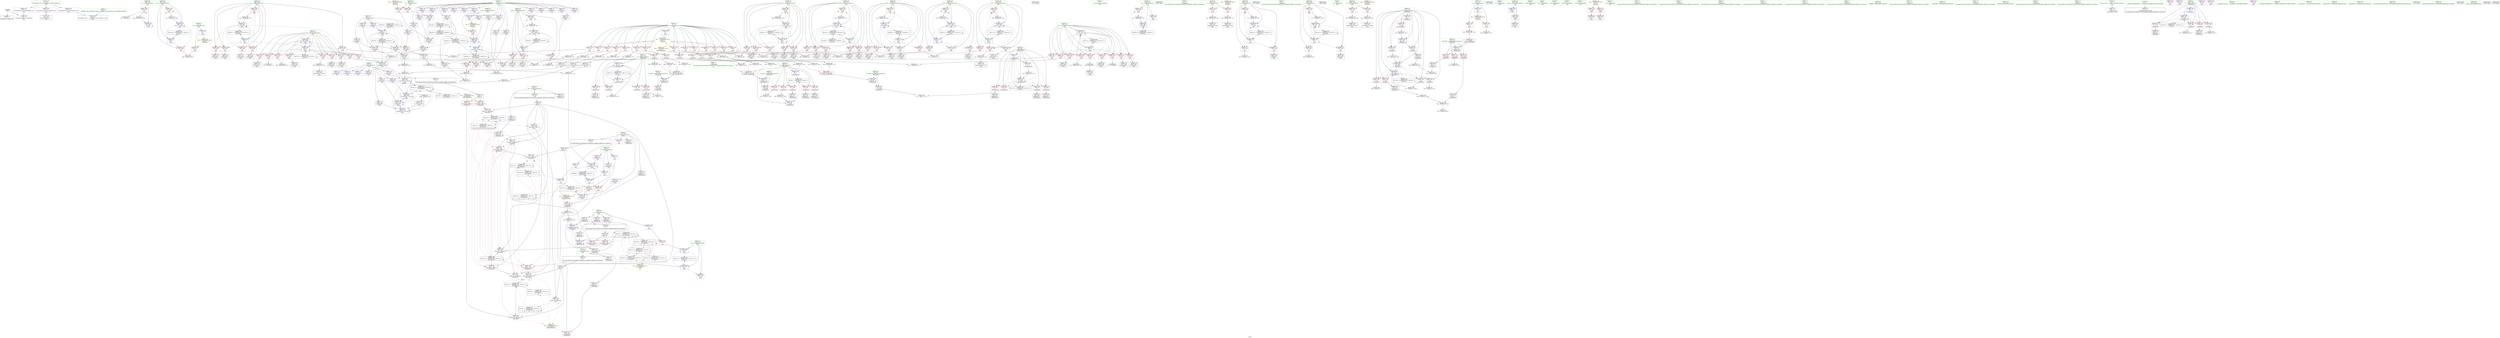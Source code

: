 digraph "SVFG" {
	label="SVFG";

	Node0x55f76329f520 [shape=record,color=grey,label="{NodeID: 0\nNullPtr}"];
	Node0x55f76329f520 -> Node0x55f7632c2090[style=solid];
	Node0x55f76329f520 -> Node0x55f7632d3af0[style=solid];
	Node0x55f7632e8080 [shape=record,color=grey,label="{NodeID: 609\n347 = cmp(344, 9, )\n}"];
	Node0x55f7632cf2a0 [shape=record,color=red,label="{NodeID: 277\n382\<--300\n\<--i14\nmain\n}"];
	Node0x55f7632cf2a0 -> Node0x55f7632e5c80[style=solid];
	Node0x55f7632a0db0 [shape=record,color=black,label="{NodeID: 111\n447\<--446\nidxprom54\<--\nmain\n}"];
	Node0x55f7632cc890 [shape=record,color=grey,label="{NodeID: 554\n555 = Binary(551, 554, )\n}"];
	Node0x55f7632cc890 -> Node0x55f7632caaa0[style=solid];
	Node0x55f7632c90a0 [shape=record,color=blue, style = dotted,label="{NodeID: 388\n724\<--732\noffset_0\<--dummyVal\n_Z6matpowi\n}"];
	Node0x55f7632c90a0 -> Node0x55f7632d3060[style=dashed];
	Node0x55f7632c90a0 -> Node0x55f7632d3130[style=dashed];
	Node0x55f7632c90a0 -> Node0x55f7632c9310[style=dashed];
	Node0x55f7632c90a0 -> Node0x55f7633065d0[style=dashed];
	Node0x55f7632c4790 [shape=record,color=red,label="{NodeID: 222\n576\<--8\n\<--n\nmain\n}"];
	Node0x55f7632c4790 -> Node0x55f7632de6f0[style=solid];
	Node0x55f7632c0eb0 [shape=record,color=green,label="{NodeID: 56\n292\<--293\ntc\<--tc_field_insensitive\nmain\n}"];
	Node0x55f7632c0eb0 -> Node0x55f7632cec20[style=solid];
	Node0x55f7632c0eb0 -> Node0x55f7632c9650[style=solid];
	Node0x55f76334d430 [shape=record,color=black,label="{NodeID: 831\n351 = PHI()\n}"];
	Node0x55f76330e7a0 [shape=record,color=black,label="{NodeID: 665\nMR_84V_2 = PHI(MR_84V_3, MR_84V_1, )\npts\{210000 \}\n}"];
	Node0x55f76330e7a0 -> Node0x55f7632d2b80[style=dashed];
	Node0x55f76330e7a0 -> Node0x55f7632d2c50[style=dashed];
	Node0x55f76330e7a0 -> Node0x55f7632ca4f0[style=dashed];
	Node0x55f76330e7a0 -> Node0x55f76330e7a0[style=dashed];
	Node0x55f7632d2020 [shape=record,color=red,label="{NodeID: 333\n637\<--322\n\<--j126\nmain\n}"];
	Node0x55f7632d2020 -> Node0x55f7632c6320[style=solid];
	Node0x55f7632c7910 [shape=record,color=purple,label="{NodeID: 167\n548\<--20\narrayidx112\<--s\nmain\n}"];
	Node0x55f7632c7910 -> Node0x55f7632d2b80[style=solid];
	Node0x55f763281fe0 [shape=record,color=green,label="{NodeID: 1\n7\<--1\n__dso_handle\<--dummyObj\nGlob }"];
	Node0x55f7632cf370 [shape=record,color=red,label="{NodeID: 278\n410\<--300\n\<--i14\nmain\n}"];
	Node0x55f7632cf370 -> Node0x55f7632dee70[style=solid];
	Node0x55f7632a0e80 [shape=record,color=black,label="{NodeID: 112\n450\<--449\nidxprom56\<--\nmain\n}"];
	Node0x55f7632cca10 [shape=record,color=grey,label="{NodeID: 555\n557 = Binary(556, 158, )\n}"];
	Node0x55f7632cca10 -> Node0x55f7632c57c0[style=solid];
	Node0x55f7632c9170 [shape=record,color=blue, style = dotted,label="{NodeID: 389\n727\<--733\noffset_0\<--dummyVal\n_Z6matpowi\n|{|<s1>11}}"];
	Node0x55f7632c9170 -> Node0x55f763306aa0[style=dashed];
	Node0x55f7632c9170:s1 -> Node0x55f76331f380[style=dashed,color=red];
	Node0x55f7632c4860 [shape=record,color=red,label="{NodeID: 223\n606\<--8\n\<--n\nmain\n}"];
	Node0x55f7632c4860 -> Node0x55f7632e5500[style=solid];
	Node0x55f7632c0f80 [shape=record,color=green,label="{NodeID: 57\n294\<--295\nnt\<--nt_field_insensitive\nmain\n}"];
	Node0x55f7632c0f80 -> Node0x55f7632cecf0[style=solid];
	Node0x55f7632c0f80 -> Node0x55f7632c9580[style=solid];
	Node0x55f7632c0f80 -> Node0x55f7632d94c0[style=solid];
	Node0x55f76334d500 [shape=record,color=black,label="{NodeID: 832\n386 = PHI()\n}"];
	Node0x55f76330eca0 [shape=record,color=black,label="{NodeID: 666\nMR_86V_2 = PHI(MR_86V_4, MR_86V_1, )\npts\{250000 \}\n}"];
	Node0x55f76330eca0 -> Node0x55f7632ca900[style=dashed];
	Node0x55f7632d20f0 [shape=record,color=red,label="{NodeID: 334\n645\<--322\n\<--j126\nmain\n}"];
	Node0x55f7632d20f0 -> Node0x55f7632e3b80[style=solid];
	Node0x55f7632c79e0 [shape=record,color=purple,label="{NodeID: 168\n602\<--20\narrayidx143\<--s\nmain\n}"];
	Node0x55f7632c79e0 -> Node0x55f7632d2c50[style=solid];
	Node0x55f763282070 [shape=record,color=green,label="{NodeID: 2\n9\<--1\n\<--dummyObj\nCan only get source location for instruction, argument, global var or function.}"];
	Node0x55f7632cf440 [shape=record,color=red,label="{NodeID: 279\n390\<--302\n\<--x\nmain\n}"];
	Node0x55f7632cf440 -> Node0x55f7632de9f0[style=solid];
	Node0x55f7632a0f50 [shape=record,color=black,label="{NodeID: 113\n457\<--456\nidxprom59\<--\nmain\n}"];
	Node0x55f7632ccb90 [shape=record,color=grey,label="{NodeID: 556\n570 = Binary(569, 158, )\n}"];
	Node0x55f7632ccb90 -> Node0x55f7632e7480[style=solid];
	Node0x55f7632c9240 [shape=record,color=blue, style = dotted,label="{NodeID: 390\n729\<--734\noffset_0\<--dummyVal\n_Z6matpowi\n|{|<s1>11}}"];
	Node0x55f7632c9240 -> Node0x55f763306fa0[style=dashed];
	Node0x55f7632c9240:s1 -> Node0x55f76331f460[style=dashed,color=red];
	Node0x55f7632c4930 [shape=record,color=red,label="{NodeID: 224\n630\<--8\n\<--n\nmain\n}"];
	Node0x55f7632c4930 -> Node0x55f7632cbb10[style=solid];
	Node0x55f7632c1050 [shape=record,color=green,label="{NodeID: 58\n296\<--297\ni\<--i_field_insensitive\nmain\n}"];
	Node0x55f7632c1050 -> Node0x55f7632cedc0[style=solid];
	Node0x55f7632c1050 -> Node0x55f7632cee90[style=solid];
	Node0x55f7632c1050 -> Node0x55f7632cef60[style=solid];
	Node0x55f7632c1050 -> Node0x55f7632c9720[style=solid];
	Node0x55f7632c1050 -> Node0x55f7632c9a60[style=solid];
	Node0x55f76334d630 [shape=record,color=black,label="{NodeID: 833\n387 = PHI()\n}"];
	Node0x55f76330f1a0 [shape=record,color=black,label="{NodeID: 667\nMR_28V_2 = PHI(MR_28V_3, MR_28V_1, )\npts\{280000 \}\n}"];
	Node0x55f76330f1a0 -> Node0x55f763311ea0[style=dashed];
	Node0x55f7632d21c0 [shape=record,color=red,label="{NodeID: 335\n699\<--324\n\<--ret\nmain\n}"];
	Node0x55f7632c7ab0 [shape=record,color=purple,label="{NodeID: 169\n538\<--22\n\<--f\nmain\n}"];
	Node0x55f7632c7ab0 -> Node0x55f7632ca900[style=solid];
	Node0x55f7632963c0 [shape=record,color=green,label="{NodeID: 3\n18\<--1\n\<--dummyObj\nCan only get source location for instruction, argument, global var or function.}"];
	Node0x55f7632cf510 [shape=record,color=red,label="{NodeID: 280\n404\<--302\n\<--x\nmain\n}"];
	Node0x55f7632cf510 -> Node0x55f7632deb70[style=solid];
	Node0x55f7632a1020 [shape=record,color=black,label="{NodeID: 114\n460\<--459\nidxprom61\<--\nmain\n}"];
	Node0x55f7632e32c0 [shape=record,color=grey,label="{NodeID: 557\n453 = Binary(445, 452, )\n}"];
	Node0x55f7632e32c0 -> Node0x55f7632e7300[style=solid];
	Node0x55f7632c9310 [shape=record,color=blue, style = dotted,label="{NodeID: 391\n724\<--735\noffset_0\<--dummyVal\n_Z6matpowi\n}"];
	Node0x55f7632c9310 -> Node0x55f7633065d0[style=dashed];
	Node0x55f7632c4a00 [shape=record,color=red,label="{NodeID: 225\n668\<--8\n\<--n\nmain\n}"];
	Node0x55f7632c4a00 -> Node0x55f7632cb210[style=solid];
	Node0x55f7632c1120 [shape=record,color=green,label="{NodeID: 59\n298\<--299\nj\<--j_field_insensitive\nmain\n}"];
	Node0x55f7632c1120 -> Node0x55f7632cf030[style=solid];
	Node0x55f7632c1120 -> Node0x55f7632cf100[style=solid];
	Node0x55f7632c1120 -> Node0x55f7632cf1d0[style=solid];
	Node0x55f7632c1120 -> Node0x55f7632c97f0[style=solid];
	Node0x55f7632c1120 -> Node0x55f7632c9990[style=solid];
	Node0x55f76334d730 [shape=record,color=black,label="{NodeID: 834\n388 = PHI()\n}"];
	Node0x55f76330f6a0 [shape=record,color=black,label="{NodeID: 668\nMR_30V_2 = PHI(MR_30V_4, MR_30V_1, )\npts\{310000 \}\n|{|<s1>22|<s2>22|<s3>22|<s4>22|<s5>22|<s6>22|<s7>22|<s8>22|<s9>22}}"];
	Node0x55f76330f6a0 -> Node0x55f76330f6a0[style=dashed];
	Node0x55f76330f6a0:s1 -> Node0x55f7632d2f90[style=dashed,color=red];
	Node0x55f76330f6a0:s2 -> Node0x55f7632d3060[style=dashed,color=red];
	Node0x55f76330f6a0:s3 -> Node0x55f7632d3130[style=dashed,color=red];
	Node0x55f76330f6a0:s4 -> Node0x55f7632d4580[style=dashed,color=red];
	Node0x55f76330f6a0:s5 -> Node0x55f7632c8d60[style=dashed,color=red];
	Node0x55f76330f6a0:s6 -> Node0x55f7632c90a0[style=dashed,color=red];
	Node0x55f76330f6a0:s7 -> Node0x55f7632c9310[style=dashed,color=red];
	Node0x55f76330f6a0:s8 -> Node0x55f7633065d0[style=dashed,color=red];
	Node0x55f76330f6a0:s9 -> Node0x55f7633083a0[style=dashed,color=red];
	Node0x55f7632d2290 [shape=record,color=red,label="{NodeID: 336\n667\<--326\n\<--i180\nmain\n}"];
	Node0x55f7632d2290 -> Node0x55f7632e6b80[style=solid];
	Node0x55f7632c7b80 [shape=record,color=purple,label="{NodeID: 170\n559\<--22\narrayidx117\<--f\nmain\n}"];
	Node0x55f7632c7b80 -> Node0x55f7632caaa0[style=solid];
	Node0x55f763296450 [shape=record,color=green,label="{NodeID: 4\n44\<--1\n.str\<--dummyObj\nGlob }"];
	Node0x55f7632cf5e0 [shape=record,color=red,label="{NodeID: 281\n394\<--304\n\<--y\nmain\n}"];
	Node0x55f7632cf5e0 -> Node0x55f7632e4900[style=solid];
	Node0x55f7632c4f50 [shape=record,color=black,label="{NodeID: 115\n464\<--463\nidxprom63\<--\nmain\n}"];
	Node0x55f7632e3400 [shape=record,color=grey,label="{NodeID: 558\n264 = Binary(263, 158, )\n|{<s0>11}}"];
	Node0x55f7632e3400:s0 -> Node0x55f76334dac0[style=solid,color=red];
	Node0x55f7632c93e0 [shape=record,color=blue,label="{NodeID: 392\n178\<--273\nsig\<--dec25\n_Z6matpowi\n}"];
	Node0x55f7632c93e0 -> Node0x55f7632ce4d0[style=dashed];
	Node0x55f7632c93e0 -> Node0x55f7632ce5a0[style=dashed];
	Node0x55f7632c93e0 -> Node0x55f7632ce670[style=dashed];
	Node0x55f7632c93e0 -> Node0x55f7632ce740[style=dashed];
	Node0x55f7632c93e0 -> Node0x55f7632c93e0[style=dashed];
	Node0x55f7632c93e0 -> Node0x55f7633079a0[style=dashed];
	Node0x55f7632c4ad0 [shape=record,color=red,label="{NodeID: 226\n687\<--8\n\<--n\nmain\n}"];
	Node0x55f7632c4ad0 -> Node0x55f7632cbf90[style=solid];
	Node0x55f7632c11f0 [shape=record,color=green,label="{NodeID: 60\n300\<--301\ni14\<--i14_field_insensitive\nmain\n}"];
	Node0x55f7632c11f0 -> Node0x55f7632cf2a0[style=solid];
	Node0x55f7632c11f0 -> Node0x55f7632cf370[style=solid];
	Node0x55f7632c11f0 -> Node0x55f7632c9b30[style=solid];
	Node0x55f7632c11f0 -> Node0x55f7632c9da0[style=solid];
	Node0x55f76334d800 [shape=record,color=black,label="{NodeID: 835\n701 = PHI()\n}"];
	Node0x55f76330fba0 [shape=record,color=black,label="{NodeID: 669\nMR_14V_2 = PHI(MR_14V_7, MR_14V_1, )\npts\{360000 \}\n|{|<s1>22|<s2>22|<s3>22|<s4>22}}"];
	Node0x55f76330fba0 -> Node0x55f76330fba0[style=dashed];
	Node0x55f76330fba0:s1 -> Node0x55f7632c8f00[style=dashed,color=red];
	Node0x55f76330fba0:s2 -> Node0x55f7632c9170[style=dashed,color=red];
	Node0x55f76330fba0:s3 -> Node0x55f763306aa0[style=dashed,color=red];
	Node0x55f76330fba0:s4 -> Node0x55f7633088a0[style=dashed,color=red];
	Node0x55f7632d2360 [shape=record,color=red,label="{NodeID: 337\n672\<--326\n\<--i180\nmain\n}"];
	Node0x55f7632d2360 -> Node0x55f7632c63f0[style=solid];
	Node0x55f7632c7c50 [shape=record,color=purple,label="{NodeID: 171\n654\<--22\n\<--f\nmain\n}"];
	Node0x55f7632c7c50 -> Node0x55f7632d2d20[style=solid];
	Node0x55f7632951b0 [shape=record,color=green,label="{NodeID: 5\n46\<--1\n.str.1\<--dummyObj\nGlob }"];
	Node0x55f7632cf6b0 [shape=record,color=red,label="{NodeID: 282\n400\<--304\n\<--y\nmain\n}"];
	Node0x55f7632cf6b0 -> Node0x55f7632de870[style=solid];
	Node0x55f7632c4fe0 [shape=record,color=black,label="{NodeID: 116\n467\<--466\nidxprom65\<--\nmain\n}"];
	Node0x55f7632e3580 [shape=record,color=grey,label="{NodeID: 559\n266 = Binary(265, 158, )\n|{<s0>11}}"];
	Node0x55f7632e3580:s0 -> Node0x55f76334dd20[style=solid,color=red];
	Node0x55f7632c94b0 [shape=record,color=blue,label="{NodeID: 393\n290\<--9\nretval\<--\nmain\n}"];
	Node0x55f7632c94b0 -> Node0x55f7632ceb50[style=dashed];
	Node0x55f7632c4ba0 [shape=record,color=red,label="{NodeID: 227\n689\<--8\n\<--n\nmain\n}"];
	Node0x55f7632c4ba0 -> Node0x55f7632cc110[style=solid];
	Node0x55f7632c12c0 [shape=record,color=green,label="{NodeID: 61\n302\<--303\nx\<--x_field_insensitive\nmain\n}"];
	Node0x55f7632c12c0 -> Node0x55f7632cf440[style=solid];
	Node0x55f7632c12c0 -> Node0x55f7632cf510[style=solid];
	Node0x55f76334d8d0 [shape=record,color=black,label="{NodeID: 836\n175 = PHI(661, )\n0th arg _Z6matpowi }"];
	Node0x55f76334d8d0 -> Node0x55f7632d44b0[style=solid];
	Node0x55f7633100a0 [shape=record,color=black,label="{NodeID: 670\nMR_16V_2 = PHI(MR_16V_5, MR_16V_1, )\npts\{390000 \}\n|{|<s1>22|<s2>22|<s3>22|<s4>22}}"];
	Node0x55f7633100a0 -> Node0x55f7633100a0[style=dashed];
	Node0x55f7633100a0:s1 -> Node0x55f7632c8fd0[style=dashed,color=red];
	Node0x55f7633100a0:s2 -> Node0x55f7632c9240[style=dashed,color=red];
	Node0x55f7633100a0:s3 -> Node0x55f763306fa0[style=dashed,color=red];
	Node0x55f7633100a0:s4 -> Node0x55f763308da0[style=dashed,color=red];
	Node0x55f7632d2430 [shape=record,color=red,label="{NodeID: 338\n676\<--326\n\<--i180\nmain\n}"];
	Node0x55f7632d2430 -> Node0x55f7632c64c0[style=solid];
	Node0x55f7632c7d20 [shape=record,color=purple,label="{NodeID: 172\n674\<--22\narrayidx186\<--f\nmain\n}"];
	Node0x55f7632c7d20 -> Node0x55f7632d2df0[style=solid];
	Node0x55f763295240 [shape=record,color=green,label="{NodeID: 6\n48\<--1\nstdin\<--dummyObj\nGlob }"];
	Node0x55f7632cf780 [shape=record,color=red,label="{NodeID: 283\n389\<--306\n\<--z\nmain\n}"];
	Node0x55f7632cf780 -> Node0x55f7632c9c00[style=solid];
	Node0x55f7632c5070 [shape=record,color=black,label="{NodeID: 117\n472\<--471\nidxprom68\<--\nmain\n}"];
	Node0x55f7632e3700 [shape=record,color=grey,label="{NodeID: 560\n268 = Binary(267, 158, )\n|{<s0>11}}"];
	Node0x55f7632e3700:s0 -> Node0x55f76334dee0[style=solid,color=red];
	Node0x55f7632c9580 [shape=record,color=blue,label="{NodeID: 394\n294\<--158\nnt\<--\nmain\n}"];
	Node0x55f7632c9580 -> Node0x55f763309ca0[style=dashed];
	Node0x55f7632c4c70 [shape=record,color=red,label="{NodeID: 228\n383\<--11\n\<--m\nmain\n}"];
	Node0x55f7632c4c70 -> Node0x55f7632e5c80[style=solid];
	Node0x55f7632c1390 [shape=record,color=green,label="{NodeID: 62\n304\<--305\ny\<--y_field_insensitive\nmain\n}"];
	Node0x55f7632c1390 -> Node0x55f7632cf5e0[style=solid];
	Node0x55f7632c1390 -> Node0x55f7632cf6b0[style=solid];
	Node0x55f76334dac0 [shape=record,color=black,label="{NodeID: 837\n87 = PHI(250, 264, 158, )\n0th arg _Z6matmuliii }"];
	Node0x55f76334dac0 -> Node0x55f7632d3bc0[style=solid];
	Node0x55f7633105a0 [shape=record,color=black,label="{NodeID: 671\nMR_18V_2 = PHI(MR_18V_5, MR_18V_1, )\npts\{430000 \}\n|{|<s1>22|<s2>22}}"];
	Node0x55f7633105a0 -> Node0x55f7633105a0[style=dashed];
	Node0x55f7633105a0:s1 -> Node0x55f763301290[style=dashed,color=red];
	Node0x55f7633105a0:s2 -> Node0x55f7633092a0[style=dashed,color=red];
	Node0x55f7632d2500 [shape=record,color=red,label="{NodeID: 339\n682\<--326\n\<--i180\nmain\n}"];
	Node0x55f7632d2500 -> Node0x55f7632df170[style=solid];
	Node0x55f7632c7df0 [shape=record,color=purple,label="{NodeID: 173\n590\<--26\narrayidx136\<--t\nmain\n}"];
	Node0x55f763282540 [shape=record,color=green,label="{NodeID: 7\n49\<--1\n.str.2\<--dummyObj\nGlob }"];
	Node0x55f7632cf850 [shape=record,color=red,label="{NodeID: 284\n399\<--306\n\<--z\nmain\n}"];
	Node0x55f7632cf850 -> Node0x55f7632c9cd0[style=solid];
	Node0x55f7632c5140 [shape=record,color=black,label="{NodeID: 118\n475\<--474\nidxprom70\<--\nmain\n}"];
	Node0x55f7632e3880 [shape=record,color=grey,label="{NodeID: 561\n633 = Binary(228, 632, )\n}"];
	Node0x55f7632e3880 -> Node0x55f7632d8ca0[style=solid];
	Node0x55f7632c9650 [shape=record,color=blue,label="{NodeID: 395\n292\<--345\ntc\<--dec\nmain\n}"];
	Node0x55f7632c9650 -> Node0x55f7632cec20[style=dashed];
	Node0x55f7632c9650 -> Node0x55f7632c9650[style=dashed];
	Node0x55f7632c4d40 [shape=record,color=red,label="{NodeID: 229\n657\<--13\n\<--p\nmain\n}"];
	Node0x55f7632c4d40 -> Node0x55f7632e6d00[style=solid];
	Node0x55f7632c1460 [shape=record,color=green,label="{NodeID: 63\n306\<--307\nz\<--z_field_insensitive\nmain\n}"];
	Node0x55f7632c1460 -> Node0x55f7632cf780[style=solid];
	Node0x55f7632c1460 -> Node0x55f7632cf850[style=solid];
	Node0x55f76334dd20 [shape=record,color=black,label="{NodeID: 838\n88 = PHI(252, 266, 688, )\n1st arg _Z6matmuliii }"];
	Node0x55f76334dd20 -> Node0x55f7632d3c90[style=solid];
	Node0x55f7632d25d0 [shape=record,color=red,label="{NodeID: 340\n438\<--437\n\<--arrayidx49\nmain\n}"];
	Node0x55f7632d25d0 -> Node0x55f7632e7300[style=solid];
	Node0x55f7632c7ec0 [shape=record,color=purple,label="{NodeID: 174\n593\<--26\narrayidx138\<--t\nmain\n}"];
	Node0x55f7632c7ec0 -> Node0x55f7632d8a30[style=solid];
	Node0x55f7632825d0 [shape=record,color=green,label="{NodeID: 8\n51\<--1\n.str.3\<--dummyObj\nGlob }"];
	Node0x55f7632cf920 [shape=record,color=red,label="{NodeID: 285\n416\<--308\n\<--k\nmain\n}"];
	Node0x55f7632cf920 -> Node0x55f7632e5680[style=solid];
	Node0x55f7632c5210 [shape=record,color=black,label="{NodeID: 119\n501\<--500\nidxprom85\<--\nmain\n}"];
	Node0x55f7632e3a00 [shape=record,color=grey,label="{NodeID: 562\n661 = Binary(660, 158, )\n|{<s0>22}}"];
	Node0x55f7632e3a00:s0 -> Node0x55f76334d8d0[style=solid,color=red];
	Node0x55f7632c9720 [shape=record,color=blue,label="{NodeID: 396\n296\<--9\ni\<--\nmain\n}"];
	Node0x55f7632c9720 -> Node0x55f7632cedc0[style=dashed];
	Node0x55f7632c9720 -> Node0x55f7632cee90[style=dashed];
	Node0x55f7632c9720 -> Node0x55f7632cef60[style=dashed];
	Node0x55f7632c9720 -> Node0x55f7632c9a60[style=dashed];
	Node0x55f7632c9720 -> Node0x55f76330a1a0[style=dashed];
	Node0x55f7632c4e10 [shape=record,color=red,label="{NodeID: 230\n660\<--13\n\<--p\nmain\n}"];
	Node0x55f7632c4e10 -> Node0x55f7632e3a00[style=solid];
	Node0x55f7632c1530 [shape=record,color=green,label="{NodeID: 64\n308\<--309\nk\<--k_field_insensitive\nmain\n}"];
	Node0x55f7632c1530 -> Node0x55f7632cf920[style=solid];
	Node0x55f7632c1530 -> Node0x55f7632cf9f0[style=solid];
	Node0x55f7632c1530 -> Node0x55f7632cfac0[style=solid];
	Node0x55f7632c1530 -> Node0x55f7632cfb90[style=solid];
	Node0x55f7632c1530 -> Node0x55f7632cfc60[style=solid];
	Node0x55f7632c1530 -> Node0x55f7632cfd30[style=solid];
	Node0x55f7632c1530 -> Node0x55f7632c9e70[style=solid];
	Node0x55f7632c1530 -> Node0x55f7632ca350[style=solid];
	Node0x55f76334dee0 [shape=record,color=black,label="{NodeID: 839\n89 = PHI(254, 268, 690, )\n2nd arg _Z6matmuliii }"];
	Node0x55f76334dee0 -> Node0x55f7632d3d60[style=solid];
	Node0x55f7632d26a0 [shape=record,color=red,label="{NodeID: 341\n445\<--444\n\<--arrayidx53\nmain\n}"];
	Node0x55f7632d26a0 -> Node0x55f7632e32c0[style=solid];
	Node0x55f7632c7f90 [shape=record,color=purple,label="{NodeID: 175\n612\<--26\narrayidx150\<--t\nmain\n}"];
	Node0x55f763282660 [shape=record,color=green,label="{NodeID: 9\n53\<--1\nstdout\<--dummyObj\nGlob }"];
	Node0x55f7632cf9f0 [shape=record,color=red,label="{NodeID: 286\n442\<--308\n\<--k\nmain\n}"];
	Node0x55f7632cf9f0 -> Node0x55f7632a0ce0[style=solid];
	Node0x55f7632c52e0 [shape=record,color=black,label="{NodeID: 120\n515\<--514\nidxprom93\<--\nmain\n}"];
	Node0x55f7632e3b80 [shape=record,color=grey,label="{NodeID: 563\n646 = Binary(645, 158, )\n}"];
	Node0x55f7632e3b80 -> Node0x55f7632d8d70[style=solid];
	Node0x55f7632c97f0 [shape=record,color=blue,label="{NodeID: 397\n298\<--9\nj\<--\nmain\n}"];
	Node0x55f7632c97f0 -> Node0x55f7632cf030[style=dashed];
	Node0x55f7632c97f0 -> Node0x55f7632cf100[style=dashed];
	Node0x55f7632c97f0 -> Node0x55f7632cf1d0[style=dashed];
	Node0x55f7632c97f0 -> Node0x55f7632c97f0[style=dashed];
	Node0x55f7632c97f0 -> Node0x55f7632c9990[style=dashed];
	Node0x55f7632c97f0 -> Node0x55f76330a6a0[style=dashed];
	Node0x55f7632ccd80 [shape=record,color=red,label="{NodeID: 231\n362\<--17\n\<--INF\nmain\n}"];
	Node0x55f7632ccd80 -> Node0x55f7632c98c0[style=solid];
	Node0x55f7632c1600 [shape=record,color=green,label="{NodeID: 65\n310\<--311\ni38\<--i38_field_insensitive\nmain\n}"];
	Node0x55f7632c1600 -> Node0x55f7632cfe00[style=solid];
	Node0x55f7632c1600 -> Node0x55f7632cfed0[style=solid];
	Node0x55f7632c1600 -> Node0x55f7632cffa0[style=solid];
	Node0x55f7632c1600 -> Node0x55f7632d0070[style=solid];
	Node0x55f7632c1600 -> Node0x55f7632d0140[style=solid];
	Node0x55f7632c1600 -> Node0x55f7632d0210[style=solid];
	Node0x55f7632c1600 -> Node0x55f7632c9f40[style=solid];
	Node0x55f7632c1600 -> Node0x55f7632ca280[style=solid];
	Node0x55f7632d2770 [shape=record,color=red,label="{NodeID: 342\n452\<--451\n\<--arrayidx57\nmain\n}"];
	Node0x55f7632d2770 -> Node0x55f7632e32c0[style=solid];
	Node0x55f7632c8060 [shape=record,color=purple,label="{NodeID: 176\n615\<--26\narrayidx152\<--t\nmain\n}"];
	Node0x55f7632c8060 -> Node0x55f7632d8b00[style=solid];
	Node0x55f76329f5b0 [shape=record,color=green,label="{NodeID: 10\n54\<--1\n_ZSt3cin\<--dummyObj\nGlob }"];
	Node0x55f7632cfac0 [shape=record,color=red,label="{NodeID: 287\n446\<--308\n\<--k\nmain\n}"];
	Node0x55f7632cfac0 -> Node0x55f7632a0db0[style=solid];
	Node0x55f7632c53b0 [shape=record,color=black,label="{NodeID: 121\n518\<--517\nidxprom95\<--\nmain\n}"];
	Node0x55f7632e3d00 [shape=record,color=grey,label="{NodeID: 564\n470 = Binary(462, 469, )\n}"];
	Node0x55f7632e3d00 -> Node0x55f7632ca0e0[style=solid];
	Node0x55f7632c98c0 [shape=record,color=blue,label="{NodeID: 398\n368\<--362\narrayidx10\<--\nmain\n}"];
	Node0x55f7632c98c0 -> Node0x55f7632c98c0[style=dashed];
	Node0x55f7632c98c0 -> Node0x55f76331a5a0[style=dashed];
	Node0x55f7632cce10 [shape=record,color=red,label="{NodeID: 232\n329\<--48\n\<--stdin\nmain\n}"];
	Node0x55f7632cce10 -> Node0x55f7632c05c0[style=solid];
	Node0x55f7632c16d0 [shape=record,color=green,label="{NodeID: 66\n312\<--313\nj42\<--j42_field_insensitive\nmain\n}"];
	Node0x55f7632c16d0 -> Node0x55f7632d02e0[style=solid];
	Node0x55f7632c16d0 -> Node0x55f7632d03b0[style=solid];
	Node0x55f7632c16d0 -> Node0x55f7632d0480[style=solid];
	Node0x55f7632c16d0 -> Node0x55f7632d0550[style=solid];
	Node0x55f7632c16d0 -> Node0x55f7632d0620[style=solid];
	Node0x55f7632c16d0 -> Node0x55f7632d06f0[style=solid];
	Node0x55f7632c16d0 -> Node0x55f7632ca010[style=solid];
	Node0x55f7632c16d0 -> Node0x55f7632ca1b0[style=solid];
	Node0x55f7632d2840 [shape=record,color=red,label="{NodeID: 343\n462\<--461\n\<--arrayidx62\nmain\n}"];
	Node0x55f7632d2840 -> Node0x55f7632e3d00[style=solid];
	Node0x55f7632c8130 [shape=record,color=purple,label="{NodeID: 177\n624\<--26\narrayidx157\<--t\nmain\n}"];
	Node0x55f76329f680 [shape=record,color=green,label="{NodeID: 11\n55\<--1\n.str.4\<--dummyObj\nGlob }"];
	Node0x55f7632cfb90 [shape=record,color=red,label="{NodeID: 288\n459\<--308\n\<--k\nmain\n}"];
	Node0x55f7632cfb90 -> Node0x55f7632a1020[style=solid];
	Node0x55f7632c5480 [shape=record,color=black,label="{NodeID: 122\n522\<--521\nidxprom97\<--\nmain\n}"];
	Node0x55f7632e3e80 [shape=record,color=grey,label="{NodeID: 565\n250 = Binary(249, 158, )\n|{<s0>7}}"];
	Node0x55f7632e3e80:s0 -> Node0x55f76334dac0[style=solid,color=red];
	Node0x55f7632c9990 [shape=record,color=blue,label="{NodeID: 399\n298\<--372\nj\<--inc\nmain\n}"];
	Node0x55f7632c9990 -> Node0x55f7632cf030[style=dashed];
	Node0x55f7632c9990 -> Node0x55f7632cf100[style=dashed];
	Node0x55f7632c9990 -> Node0x55f7632cf1d0[style=dashed];
	Node0x55f7632c9990 -> Node0x55f7632c97f0[style=dashed];
	Node0x55f7632c9990 -> Node0x55f7632c9990[style=dashed];
	Node0x55f7632c9990 -> Node0x55f76330a6a0[style=dashed];
	Node0x55f7632ccee0 [shape=record,color=red,label="{NodeID: 233\n335\<--53\n\<--stdout\nmain\n}"];
	Node0x55f7632ccee0 -> Node0x55f7632c0690[style=solid];
	Node0x55f7632c17a0 [shape=record,color=green,label="{NodeID: 67\n314\<--315\ni81\<--i81_field_insensitive\nmain\n}"];
	Node0x55f7632c17a0 -> Node0x55f7632d07c0[style=solid];
	Node0x55f7632c17a0 -> Node0x55f7632d0890[style=solid];
	Node0x55f7632c17a0 -> Node0x55f7632d0960[style=solid];
	Node0x55f7632c17a0 -> Node0x55f7632d0a30[style=solid];
	Node0x55f7632c17a0 -> Node0x55f7632d0b00[style=solid];
	Node0x55f7632c17a0 -> Node0x55f7632d0bd0[style=solid];
	Node0x55f7632c17a0 -> Node0x55f7632ca420[style=solid];
	Node0x55f7632c17a0 -> Node0x55f7632ca830[style=solid];
	Node0x55f763311ea0 [shape=record,color=black,label="{NodeID: 676\nMR_28V_3 = PHI(MR_28V_4, MR_28V_2, )\npts\{280000 \}\n|{|<s6>22}}"];
	Node0x55f763311ea0 -> Node0x55f7632d8a30[style=dashed];
	Node0x55f763311ea0 -> Node0x55f7632d8b00[style=dashed];
	Node0x55f763311ea0 -> Node0x55f7632d8bd0[style=dashed];
	Node0x55f763311ea0 -> Node0x55f7632d8ca0[style=dashed];
	Node0x55f763311ea0 -> Node0x55f76330f1a0[style=dashed];
	Node0x55f763311ea0 -> Node0x55f763311ea0[style=dashed];
	Node0x55f763311ea0:s6 -> Node0x55f763305280[style=dashed,color=red];
	Node0x55f7632d2910 [shape=record,color=red,label="{NodeID: 344\n469\<--468\n\<--arrayidx66\nmain\n}"];
	Node0x55f7632d2910 -> Node0x55f7632e3d00[style=solid];
	Node0x55f7632c8200 [shape=record,color=purple,label="{NodeID: 178\n627\<--26\narrayidx159\<--t\nmain\n}"];
	Node0x55f7632c8200 -> Node0x55f7632d8bd0[style=solid];
	Node0x55f76329f750 [shape=record,color=green,label="{NodeID: 12\n58\<--1\n\<--dummyObj\nCan only get source location for instruction, argument, global var or function.}"];
	Node0x55f7632cfc60 [shape=record,color=red,label="{NodeID: 289\n463\<--308\n\<--k\nmain\n}"];
	Node0x55f7632cfc60 -> Node0x55f7632c4f50[style=solid];
	Node0x55f7632c5550 [shape=record,color=black,label="{NodeID: 123\n547\<--546\nidxprom111\<--\nmain\n}"];
	Node0x55f7632e4000 [shape=record,color=grey,label="{NodeID: 566\n651 = Binary(650, 158, )\n}"];
	Node0x55f7632e4000 -> Node0x55f7632d8e40[style=solid];
	Node0x55f7632c9a60 [shape=record,color=blue,label="{NodeID: 400\n296\<--377\ni\<--inc12\nmain\n}"];
	Node0x55f7632c9a60 -> Node0x55f7632cedc0[style=dashed];
	Node0x55f7632c9a60 -> Node0x55f7632cee90[style=dashed];
	Node0x55f7632c9a60 -> Node0x55f7632cef60[style=dashed];
	Node0x55f7632c9a60 -> Node0x55f7632c9a60[style=dashed];
	Node0x55f7632c9a60 -> Node0x55f76330a1a0[style=dashed];
	Node0x55f7632ccfb0 [shape=record,color=red,label="{NodeID: 234\n108\<--90\n\<--un.addr\n_Z6matmuliii\n}"];
	Node0x55f7632ccfb0 -> Node0x55f7632e6700[style=solid];
	Node0x55f7632c1870 [shape=record,color=green,label="{NodeID: 68\n316\<--317\nj87\<--j87_field_insensitive\nmain\n}"];
	Node0x55f7632c1870 -> Node0x55f7632d0ca0[style=solid];
	Node0x55f7632c1870 -> Node0x55f7632d0d70[style=solid];
	Node0x55f7632c1870 -> Node0x55f7632d0e40[style=solid];
	Node0x55f7632c1870 -> Node0x55f7632d0f10[style=solid];
	Node0x55f7632c1870 -> Node0x55f7632ca5c0[style=solid];
	Node0x55f7632c1870 -> Node0x55f7632ca760[style=solid];
	Node0x55f7632d29e0 [shape=record,color=red,label="{NodeID: 345\n520\<--519\n\<--arrayidx96\nmain\n}"];
	Node0x55f7632d29e0 -> Node0x55f7632e4780[style=solid];
	Node0x55f7632c82d0 [shape=record,color=purple,label="{NodeID: 179\n636\<--26\narrayidx165\<--t\nmain\n}"];
	Node0x55f763283220 [shape=record,color=green,label="{NodeID: 13\n124\<--1\n\<--dummyObj\nCan only get source location for instruction, argument, global var or function.}"];
	Node0x55f7632cfd30 [shape=record,color=red,label="{NodeID: 290\n490\<--308\n\<--k\nmain\n}"];
	Node0x55f7632cfd30 -> Node0x55f7632cb810[style=solid];
	Node0x55f7632c5620 [shape=record,color=black,label="{NodeID: 124\n550\<--549\nconv\<--\nmain\n}"];
	Node0x55f7632c5620 -> Node0x55f7632e4f00[style=solid];
	Node0x55f7632e4180 [shape=record,color=grey,label="{NodeID: 567\n252 = Binary(251, 158, )\n|{<s0>7}}"];
	Node0x55f7632e4180:s0 -> Node0x55f76334dd20[style=solid,color=red];
	Node0x55f7632c9b30 [shape=record,color=blue,label="{NodeID: 401\n300\<--9\ni14\<--\nmain\n}"];
	Node0x55f7632c9b30 -> Node0x55f7632cf2a0[style=dashed];
	Node0x55f7632c9b30 -> Node0x55f7632cf370[style=dashed];
	Node0x55f7632c9b30 -> Node0x55f7632c9da0[style=dashed];
	Node0x55f7632c9b30 -> Node0x55f76330aba0[style=dashed];
	Node0x55f7632cd080 [shape=record,color=red,label="{NodeID: 235\n128\<--92\n\<--um.addr\n_Z6matmuliii\n}"];
	Node0x55f7632cd080 -> Node0x55f7632e6400[style=solid];
	Node0x55f7632c1940 [shape=record,color=green,label="{NodeID: 69\n318\<--319\ni107\<--i107_field_insensitive\nmain\n}"];
	Node0x55f7632c1940 -> Node0x55f7632d0fe0[style=solid];
	Node0x55f7632c1940 -> Node0x55f7632d10b0[style=solid];
	Node0x55f7632c1940 -> Node0x55f7632d1180[style=solid];
	Node0x55f7632c1940 -> Node0x55f7632d1250[style=solid];
	Node0x55f7632c1940 -> Node0x55f7632ca9d0[style=solid];
	Node0x55f7632c1940 -> Node0x55f7632cab70[style=solid];
	Node0x55f7632d2ab0 [shape=record,color=red,label="{NodeID: 346\n524\<--523\n\<--arrayidx98\nmain\n}"];
	Node0x55f7632d2ab0 -> Node0x55f7632e4780[style=solid];
	Node0x55f7632c83a0 [shape=record,color=purple,label="{NodeID: 180\n639\<--26\narrayidx167\<--t\nmain\n}"];
	Node0x55f7632c83a0 -> Node0x55f7632d8ca0[style=solid];
	Node0x55f7632832f0 [shape=record,color=green,label="{NodeID: 14\n158\<--1\n\<--dummyObj\nCan only get source location for instruction, argument, global var or function.|{<s0>24}}"];
	Node0x55f7632832f0:s0 -> Node0x55f76334dac0[style=solid,color=red];
	Node0x55f7632cfe00 [shape=record,color=red,label="{NodeID: 291\n422\<--310\n\<--i38\nmain\n}"];
	Node0x55f7632cfe00 -> Node0x55f7632e6280[style=solid];
	Node0x55f7632c56f0 [shape=record,color=black,label="{NodeID: 125\n554\<--553\nconv114\<--sub113\nmain\n}"];
	Node0x55f7632c56f0 -> Node0x55f7632cc890[style=solid];
	Node0x55f7632e4300 [shape=record,color=grey,label="{NodeID: 568\n377 = Binary(376, 158, )\n}"];
	Node0x55f7632e4300 -> Node0x55f7632c9a60[style=solid];
	Node0x55f7632c9c00 [shape=record,color=blue,label="{NodeID: 402\n397\<--389\narrayidx25\<--\nmain\n}"];
	Node0x55f7632c9c00 -> Node0x55f7632c9cd0[style=dashed];
	Node0x55f7632cd150 [shape=record,color=red,label="{NodeID: 236\n114\<--94\n\<--vm.addr\n_Z6matmuliii\n}"];
	Node0x55f7632cd150 -> Node0x55f7632e6880[style=solid];
	Node0x55f7632c1a10 [shape=record,color=green,label="{NodeID: 70\n320\<--321\ni121\<--i121_field_insensitive\nmain\n}"];
	Node0x55f7632c1a10 -> Node0x55f7632d1320[style=solid];
	Node0x55f7632c1a10 -> Node0x55f7632d13f0[style=solid];
	Node0x55f7632c1a10 -> Node0x55f7632d14c0[style=solid];
	Node0x55f7632c1a10 -> Node0x55f7632d1590[style=solid];
	Node0x55f7632c1a10 -> Node0x55f7632d1660[style=solid];
	Node0x55f7632c1a10 -> Node0x55f7632d1730[style=solid];
	Node0x55f7632c1a10 -> Node0x55f7632d1800[style=solid];
	Node0x55f7632c1a10 -> Node0x55f7632d18d0[style=solid];
	Node0x55f7632c1a10 -> Node0x55f7632d19a0[style=solid];
	Node0x55f7632c1a10 -> Node0x55f7632cac40[style=solid];
	Node0x55f7632c1a10 -> Node0x55f7632d8e40[style=solid];
	Node0x55f7632d2b80 [shape=record,color=red,label="{NodeID: 347\n549\<--548\n\<--arrayidx112\nmain\n}"];
	Node0x55f7632d2b80 -> Node0x55f7632c5620[style=solid];
	Node0x55f7632c8470 [shape=record,color=purple,label="{NodeID: 181\n725\<--27\noffset_0\<--\n}"];
	Node0x55f7632c8470 -> Node0x55f7632d32d0[style=solid];
	Node0x55f7632c8470 -> Node0x55f7632d33a0[style=solid];
	Node0x55f7632833c0 [shape=record,color=green,label="{NodeID: 15\n187\<--1\n\<--dummyObj\nCan only get source location for instruction, argument, global var or function.}"];
	Node0x55f763301290 [shape=record,color=black,label="{NodeID: 624\nMR_18V_3 = PHI(MR_18V_7, MR_18V_1, )\npts\{430000 \}\n|{|<s2>7}}"];
	Node0x55f763301290 -> Node0x55f7633092a0[style=dashed];
	Node0x55f763301290 -> Node0x55f7633178a0[style=dashed];
	Node0x55f763301290:s2 -> Node0x55f763303f90[style=dashed,color=red];
	Node0x55f7632cfed0 [shape=record,color=red,label="{NodeID: 292\n432\<--310\n\<--i38\nmain\n}"];
	Node0x55f7632cfed0 -> Node0x55f7632a0a70[style=solid];
	Node0x55f7632c57c0 [shape=record,color=black,label="{NodeID: 126\n558\<--557\nidxprom116\<--add115\nmain\n}"];
	Node0x55f7632e4480 [shape=record,color=grey,label="{NodeID: 569\n372 = Binary(371, 158, )\n}"];
	Node0x55f7632e4480 -> Node0x55f7632c9990[style=solid];
	Node0x55f7632c9cd0 [shape=record,color=blue,label="{NodeID: 403\n407\<--399\narrayidx31\<--\nmain\n}"];
	Node0x55f7632c9cd0 -> Node0x55f7632d29e0[style=dashed];
	Node0x55f7632c9cd0 -> Node0x55f7632c9c00[style=dashed];
	Node0x55f7632c9cd0 -> Node0x55f76330e2a0[style=dashed];
	Node0x55f7632c9cd0 -> Node0x55f7633191a0[style=dashed];
	Node0x55f7632cd220 [shape=record,color=red,label="{NodeID: 237\n107\<--96\n\<--i\n_Z6matmuliii\n}"];
	Node0x55f7632cd220 -> Node0x55f7632e6700[style=solid];
	Node0x55f7632c1ae0 [shape=record,color=green,label="{NodeID: 71\n322\<--323\nj126\<--j126_field_insensitive\nmain\n}"];
	Node0x55f7632c1ae0 -> Node0x55f7632d1a70[style=solid];
	Node0x55f7632c1ae0 -> Node0x55f7632d1b40[style=solid];
	Node0x55f7632c1ae0 -> Node0x55f7632d1c10[style=solid];
	Node0x55f7632c1ae0 -> Node0x55f7632d1ce0[style=solid];
	Node0x55f7632c1ae0 -> Node0x55f7632d1db0[style=solid];
	Node0x55f7632c1ae0 -> Node0x55f7632d1e80[style=solid];
	Node0x55f7632c1ae0 -> Node0x55f7632d1f50[style=solid];
	Node0x55f7632c1ae0 -> Node0x55f7632d2020[style=solid];
	Node0x55f7632c1ae0 -> Node0x55f7632d20f0[style=solid];
	Node0x55f7632c1ae0 -> Node0x55f7632d89a0[style=solid];
	Node0x55f7632c1ae0 -> Node0x55f7632d8d70[style=solid];
	Node0x55f7632d2c50 [shape=record,color=red,label="{NodeID: 348\n603\<--602\n\<--arrayidx143\nmain\n}"];
	Node0x55f7632d2c50 -> Node0x55f7632c5ca0[style=solid];
	Node0x55f7632c8540 [shape=record,color=purple,label="{NodeID: 182\n223\<--29\narrayidx\<--cur\n_Z6matpowi\n}"];
	Node0x55f763282210 [shape=record,color=green,label="{NodeID: 16\n188\<--1\n\<--dummyObj\nCan only get source location for instruction, argument, global var or function.}"];
	Node0x55f763301790 [shape=record,color=black,label="{NodeID: 625\nMR_82V_13 = PHI(MR_82V_12, MR_82V_11, )\npts\{160000 \}\n}"];
	Node0x55f763301790 -> Node0x55f7632d25d0[style=dashed];
	Node0x55f763301790 -> Node0x55f7632d26a0[style=dashed];
	Node0x55f763301790 -> Node0x55f7632d2770[style=dashed];
	Node0x55f763301790 -> Node0x55f7632d2840[style=dashed];
	Node0x55f763301790 -> Node0x55f7632d2910[style=dashed];
	Node0x55f763301790 -> Node0x55f7632ca0e0[style=dashed];
	Node0x55f763301790 -> Node0x55f763301790[style=dashed];
	Node0x55f763301790 -> Node0x55f7633191a0[style=dashed];
	Node0x55f7632cffa0 [shape=record,color=red,label="{NodeID: 293\n439\<--310\n\<--i38\nmain\n}"];
	Node0x55f7632cffa0 -> Node0x55f7632a0c10[style=solid];
	Node0x55f7632c5890 [shape=record,color=black,label="{NodeID: 127\n585\<--584\n\<--cmp133\nmain\n}"];
	Node0x55f7632e4600 [shape=record,color=grey,label="{NodeID: 570\n530 = Binary(529, 158, )\n}"];
	Node0x55f7632e4600 -> Node0x55f7632ca760[style=solid];
	Node0x55f7632c9da0 [shape=record,color=blue,label="{NodeID: 404\n300\<--411\ni14\<--inc33\nmain\n}"];
	Node0x55f7632c9da0 -> Node0x55f7632cf2a0[style=dashed];
	Node0x55f7632c9da0 -> Node0x55f7632cf370[style=dashed];
	Node0x55f7632c9da0 -> Node0x55f7632c9da0[style=dashed];
	Node0x55f7632c9da0 -> Node0x55f76330aba0[style=dashed];
	Node0x55f7632cd2f0 [shape=record,color=red,label="{NodeID: 238\n117\<--96\n\<--i\n_Z6matmuliii\n}"];
	Node0x55f7632cd2f0 -> Node0x55f7632c2640[style=solid];
	Node0x55f7632c1bb0 [shape=record,color=green,label="{NodeID: 72\n324\<--325\nret\<--ret_field_insensitive\nmain\n}"];
	Node0x55f7632c1bb0 -> Node0x55f7632d21c0[style=solid];
	Node0x55f7632c1bb0 -> Node0x55f7632d8f10[style=solid];
	Node0x55f7632c1bb0 -> Node0x55f7632d93f0[style=solid];
	Node0x55f7632d2d20 [shape=record,color=red,label="{NodeID: 349\n655\<--654\n\<--\nmain\n}"];
	Node0x55f7632d2d20 -> Node0x55f7632d8f10[style=solid];
	Node0x55f7632c8610 [shape=record,color=purple,label="{NodeID: 183\n226\<--29\narrayidx6\<--cur\n_Z6matpowi\n}"];
	Node0x55f7632c8610 -> Node0x55f7632c8d60[style=solid];
	Node0x55f7632822e0 [shape=record,color=green,label="{NodeID: 17\n197\<--1\n\<--dummyObj\nCan only get source location for instruction, argument, global var or function.}"];
	Node0x55f7632d0070 [shape=record,color=red,label="{NodeID: 294\n456\<--310\n\<--i38\nmain\n}"];
	Node0x55f7632d0070 -> Node0x55f7632a0f50[style=solid];
	Node0x55f7632c5960 [shape=record,color=black,label="{NodeID: 128\n587\<--586\nconv134\<--cond\nmain\n}"];
	Node0x55f7632c5960 -> Node0x55f7632d8a30[style=solid];
	Node0x55f763304ed0 [shape=record,color=yellow,style=double,label="{NodeID: 737\n20V_1 = ENCHI(MR_20V_0)\npts\{10 \}\nFun[_Z6matpowi]}"];
	Node0x55f763304ed0 -> Node0x55f7632c3c30[style=dashed];
	Node0x55f763304ed0 -> Node0x55f7632c3d00[style=dashed];
	Node0x55f763304ed0 -> Node0x55f7632c3dd0[style=dashed];
	Node0x55f763304ed0 -> Node0x55f7632c3ea0[style=dashed];
	Node0x55f763304ed0 -> Node0x55f7632c3f70[style=dashed];
	Node0x55f763304ed0 -> Node0x55f7632c4040[style=dashed];
	Node0x55f7632e4780 [shape=record,color=grey,label="{NodeID: 571\n525 = Binary(524, 520, )\n}"];
	Node0x55f7632e4780 -> Node0x55f7632ca690[style=solid];
	Node0x55f7632c9e70 [shape=record,color=blue,label="{NodeID: 405\n308\<--9\nk\<--\nmain\n}"];
	Node0x55f7632c9e70 -> Node0x55f7632cf920[style=dashed];
	Node0x55f7632c9e70 -> Node0x55f7632cf9f0[style=dashed];
	Node0x55f7632c9e70 -> Node0x55f7632cfac0[style=dashed];
	Node0x55f7632c9e70 -> Node0x55f7632cfb90[style=dashed];
	Node0x55f7632c9e70 -> Node0x55f7632cfc60[style=dashed];
	Node0x55f7632c9e70 -> Node0x55f7632cfd30[style=dashed];
	Node0x55f7632c9e70 -> Node0x55f7632ca350[style=dashed];
	Node0x55f7632c9e70 -> Node0x55f76330b0a0[style=dashed];
	Node0x55f7632cd3c0 [shape=record,color=red,label="{NodeID: 239\n131\<--96\n\<--i\n_Z6matmuliii\n}"];
	Node0x55f7632cd3c0 -> Node0x55f7632c27e0[style=solid];
	Node0x55f7632c1c80 [shape=record,color=green,label="{NodeID: 73\n326\<--327\ni180\<--i180_field_insensitive\nmain\n}"];
	Node0x55f7632c1c80 -> Node0x55f7632d2290[style=solid];
	Node0x55f7632c1c80 -> Node0x55f7632d2360[style=solid];
	Node0x55f7632c1c80 -> Node0x55f7632d2430[style=solid];
	Node0x55f7632c1c80 -> Node0x55f7632d2500[style=solid];
	Node0x55f7632c1c80 -> Node0x55f7632d90b0[style=solid];
	Node0x55f7632c1c80 -> Node0x55f7632d9250[style=solid];
	Node0x55f7632d2df0 [shape=record,color=red,label="{NodeID: 350\n675\<--674\n\<--arrayidx186\nmain\n}"];
	Node0x55f7632d2df0 -> Node0x55f7632d9180[style=solid];
	Node0x55f7632c86e0 [shape=record,color=purple,label="{NodeID: 184\n724\<--30\noffset_0\<--\n}"];
	Node0x55f7632c86e0 -> Node0x55f7632d2f90[style=solid];
	Node0x55f7632c86e0 -> Node0x55f7632d3060[style=solid];
	Node0x55f7632c86e0 -> Node0x55f7632d3130[style=solid];
	Node0x55f7632c86e0 -> Node0x55f7632d3200[style=solid];
	Node0x55f7632c86e0 -> Node0x55f7632d4580[style=solid];
	Node0x55f7632c86e0 -> Node0x55f7632c90a0[style=solid];
	Node0x55f7632c86e0 -> Node0x55f7632c9310[style=solid];
	Node0x55f7632823b0 [shape=record,color=green,label="{NodeID: 18\n209\<--1\n\<--dummyObj\nCan only get source location for instruction, argument, global var or function.}"];
	Node0x55f7632d0140 [shape=record,color=red,label="{NodeID: 295\n471\<--310\n\<--i38\nmain\n}"];
	Node0x55f7632d0140 -> Node0x55f7632c5070[style=solid];
	Node0x55f7632c5a30 [shape=record,color=black,label="{NodeID: 129\n589\<--588\nidxprom135\<--\nmain\n}"];
	Node0x55f7632e4900 [shape=record,color=grey,label="{NodeID: 572\n395 = Binary(394, 158, )\n}"];
	Node0x55f7632e4900 -> Node0x55f7632c09d0[style=solid];
	Node0x55f7632c9f40 [shape=record,color=blue,label="{NodeID: 406\n310\<--9\ni38\<--\nmain\n}"];
	Node0x55f7632c9f40 -> Node0x55f7632cfe00[style=dashed];
	Node0x55f7632c9f40 -> Node0x55f7632cfed0[style=dashed];
	Node0x55f7632c9f40 -> Node0x55f7632cffa0[style=dashed];
	Node0x55f7632c9f40 -> Node0x55f7632d0070[style=dashed];
	Node0x55f7632c9f40 -> Node0x55f7632d0140[style=dashed];
	Node0x55f7632c9f40 -> Node0x55f7632d0210[style=dashed];
	Node0x55f7632c9f40 -> Node0x55f7632c9f40[style=dashed];
	Node0x55f7632c9f40 -> Node0x55f7632ca280[style=dashed];
	Node0x55f7632c9f40 -> Node0x55f76330b5a0[style=dashed];
	Node0x55f7632cd490 [shape=record,color=red,label="{NodeID: 240\n146\<--96\n\<--i\n_Z6matmuliii\n}"];
	Node0x55f7632cd490 -> Node0x55f7632c2b20[style=solid];
	Node0x55f7632c1d50 [shape=record,color=green,label="{NodeID: 74\n333\<--334\nfreopen\<--freopen_field_insensitive\n}"];
	Node0x55f7632d2ec0 [shape=record,color=red,label="{NodeID: 351\n693\<--692\n\<--\nmain\n}"];
	Node0x55f7632d2ec0 -> Node0x55f7632d93f0[style=solid];
	Node0x55f7632c87b0 [shape=record,color=purple,label="{NodeID: 185\n133\<--32\narrayidx10\<--u\n_Z6matmuliii\n}"];
	Node0x55f76329ee10 [shape=record,color=green,label="{NodeID: 19\n212\<--1\n\<--dummyObj\nCan only get source location for instruction, argument, global var or function.}"];
	Node0x55f7632d0210 [shape=record,color=red,label="{NodeID: 296\n485\<--310\n\<--i38\nmain\n}"];
	Node0x55f7632d0210 -> Node0x55f7632cb510[style=solid];
	Node0x55f7632c5b00 [shape=record,color=black,label="{NodeID: 130\n592\<--591\nidxprom137\<--\nmain\n}"];
	Node0x55f7632e4a80 [shape=record,color=grey,label="{NodeID: 573\n157 = Binary(156, 158, )\n}"];
	Node0x55f7632e4a80 -> Node0x55f7632d4240[style=solid];
	Node0x55f7632ca010 [shape=record,color=blue,label="{NodeID: 407\n312\<--9\nj42\<--\nmain\n}"];
	Node0x55f7632ca010 -> Node0x55f7632d02e0[style=dashed];
	Node0x55f7632ca010 -> Node0x55f7632d03b0[style=dashed];
	Node0x55f7632ca010 -> Node0x55f7632d0480[style=dashed];
	Node0x55f7632ca010 -> Node0x55f7632d0550[style=dashed];
	Node0x55f7632ca010 -> Node0x55f7632d0620[style=dashed];
	Node0x55f7632ca010 -> Node0x55f7632d06f0[style=dashed];
	Node0x55f7632ca010 -> Node0x55f7632ca1b0[style=dashed];
	Node0x55f7632ca010 -> Node0x55f763318ca0[style=dashed];
	Node0x55f7632cd560 [shape=record,color=red,label="{NodeID: 241\n167\<--96\n\<--i\n_Z6matmuliii\n}"];
	Node0x55f7632cd560 -> Node0x55f7632cc290[style=solid];
	Node0x55f7632c1e20 [shape=record,color=green,label="{NodeID: 75\n341\<--342\n_ZNSirsERi\<--_ZNSirsERi_field_insensitive\n}"];
	Node0x55f7632d2f90 [shape=record,color=red,label="{NodeID: 352\n728\<--724\ndummyVal\<--offset_0\n_Z6matpowi\n}"];
	Node0x55f7632d2f90 -> Node0x55f7632c8f00[style=solid];
	Node0x55f7632c8880 [shape=record,color=purple,label="{NodeID: 186\n136\<--32\narrayidx12\<--u\n_Z6matmuliii\n}"];
	Node0x55f7632c8880 -> Node0x55f7632cdd80[style=solid];
	Node0x55f76329eee0 [shape=record,color=green,label="{NodeID: 20\n219\<--1\n\<--dummyObj\nCan only get source location for instruction, argument, global var or function.}"];
	Node0x55f763302b90 [shape=record,color=black,label="{NodeID: 629\nMR_14V_5 = PHI(MR_14V_6, MR_14V_4, )\npts\{360000 \}\n|{|<s2>24}}"];
	Node0x55f763302b90 -> Node0x55f7632d9180[style=dashed];
	Node0x55f763302b90 -> Node0x55f76330fba0[style=dashed];
	Node0x55f763302b90:s2 -> Node0x55f76331f380[style=dashed,color=red];
	Node0x55f7632d02e0 [shape=record,color=red,label="{NodeID: 297\n428\<--312\n\<--j42\nmain\n}"];
	Node0x55f7632d02e0 -> Node0x55f7632e7780[style=solid];
	Node0x55f7632c5bd0 [shape=record,color=black,label="{NodeID: 131\n601\<--600\nidxprom142\<--sub141\nmain\n}"];
	Node0x55f7632e4c00 [shape=record,color=grey,label="{NodeID: 574\n535 = Binary(534, 158, )\n}"];
	Node0x55f7632e4c00 -> Node0x55f7632ca830[style=solid];
	Node0x55f7632ca0e0 [shape=record,color=blue,label="{NodeID: 408\n476\<--470\narrayidx71\<--add67\nmain\n}"];
	Node0x55f7632ca0e0 -> Node0x55f763301790[style=dashed];
	Node0x55f7632cd630 [shape=record,color=red,label="{NodeID: 242\n113\<--98\n\<--j\n_Z6matmuliii\n}"];
	Node0x55f7632cd630 -> Node0x55f7632e6880[style=solid];
	Node0x55f7632c1ef0 [shape=record,color=green,label="{NodeID: 76\n702\<--703\nprintf\<--printf_field_insensitive\n}"];
	Node0x55f7632d3060 [shape=record,color=red,label="{NodeID: 353\n733\<--724\ndummyVal\<--offset_0\n_Z6matpowi\n}"];
	Node0x55f7632d3060 -> Node0x55f7632c9170[style=solid];
	Node0x55f7632c8950 [shape=record,color=purple,label="{NodeID: 187\n663\<--32\n\<--u\nmain\n}"];
	Node0x55f7632c8950 -> Node0x55f7632d8fe0[style=solid];
	Node0x55f76329efb0 [shape=record,color=green,label="{NodeID: 21\n228\<--1\n\<--dummyObj\nCan only get source location for instruction, argument, global var or function.}"];
	Node0x55f763303090 [shape=record,color=black,label="{NodeID: 630\nMR_8V_3 = PHI(MR_8V_4, MR_8V_2, )\npts\{97 \}\n}"];
	Node0x55f763303090 -> Node0x55f7632cd220[style=dashed];
	Node0x55f763303090 -> Node0x55f7632cd2f0[style=dashed];
	Node0x55f763303090 -> Node0x55f7632cd3c0[style=dashed];
	Node0x55f763303090 -> Node0x55f7632cd490[style=dashed];
	Node0x55f763303090 -> Node0x55f7632cd560[style=dashed];
	Node0x55f763303090 -> Node0x55f7632d43e0[style=dashed];
	Node0x55f7632d03b0 [shape=record,color=red,label="{NodeID: 298\n435\<--312\n\<--j42\nmain\n}"];
	Node0x55f7632d03b0 -> Node0x55f7632a0b40[style=solid];
	Node0x55f7632c5ca0 [shape=record,color=black,label="{NodeID: 132\n604\<--603\nconv144\<--\nmain\n}"];
	Node0x55f7632c5ca0 -> Node0x55f7632e5200[style=solid];
	Node0x55f763305280 [shape=record,color=yellow,style=double,label="{NodeID: 741\n28V_1 = ENCHI(MR_28V_0)\npts\{280000 \}\nFun[_Z6matpowi]}"];
	Node0x55f763305280 -> Node0x55f7632d32d0[style=dashed];
	Node0x55f763305280 -> Node0x55f7632d33a0[style=dashed];
	Node0x55f7632e4d80 [shape=record,color=grey,label="{NodeID: 575\n600 = Binary(599, 158, )\n}"];
	Node0x55f7632e4d80 -> Node0x55f7632c5bd0[style=solid];
	Node0x55f7632ca1b0 [shape=record,color=blue,label="{NodeID: 409\n312\<--481\nj42\<--inc73\nmain\n}"];
	Node0x55f7632ca1b0 -> Node0x55f7632d02e0[style=dashed];
	Node0x55f7632ca1b0 -> Node0x55f7632d03b0[style=dashed];
	Node0x55f7632ca1b0 -> Node0x55f7632d0480[style=dashed];
	Node0x55f7632ca1b0 -> Node0x55f7632d0550[style=dashed];
	Node0x55f7632ca1b0 -> Node0x55f7632d0620[style=dashed];
	Node0x55f7632ca1b0 -> Node0x55f7632d06f0[style=dashed];
	Node0x55f7632ca1b0 -> Node0x55f7632ca1b0[style=dashed];
	Node0x55f7632ca1b0 -> Node0x55f763318ca0[style=dashed];
	Node0x55f7632cd700 [shape=record,color=red,label="{NodeID: 243\n120\<--98\n\<--j\n_Z6matmuliii\n}"];
	Node0x55f7632cd700 -> Node0x55f7632c2710[style=solid];
	Node0x55f7632c1fc0 [shape=record,color=green,label="{NodeID: 77\n59\<--717\n_GLOBAL__sub_I_culaucon_2_0.cpp\<--_GLOBAL__sub_I_culaucon_2_0.cpp_field_insensitive\n}"];
	Node0x55f7632c1fc0 -> Node0x55f7632d3a20[style=solid];
	Node0x55f7632d3130 [shape=record,color=red,label="{NodeID: 354\n734\<--724\ndummyVal\<--offset_0\n_Z6matpowi\n}"];
	Node0x55f7632d3130 -> Node0x55f7632c9240[style=solid];
	Node0x55f7632c8a20 [shape=record,color=purple,label="{NodeID: 188\n678\<--32\n\<--u\nmain\n}"];
	Node0x55f76329f080 [shape=record,color=green,label="{NodeID: 22\n245\<--1\n\<--dummyObj\nCan only get source location for instruction, argument, global var or function.}"];
	Node0x55f763303590 [shape=record,color=black,label="{NodeID: 631\nMR_10V_2 = PHI(MR_10V_4, MR_10V_1, )\npts\{99 \}\n}"];
	Node0x55f763303590 -> Node0x55f7632d3f00[style=dashed];
	Node0x55f7632d0480 [shape=record,color=red,label="{NodeID: 299\n449\<--312\n\<--j42\nmain\n}"];
	Node0x55f7632d0480 -> Node0x55f7632a0e80[style=solid];
	Node0x55f7632c5d70 [shape=record,color=black,label="{NodeID: 133\n608\<--607\nconv147\<--sub146\nmain\n}"];
	Node0x55f7632c5d70 -> Node0x55f7632e5380[style=solid];
	Node0x55f7632e4f00 [shape=record,color=grey,label="{NodeID: 576\n551 = Binary(550, 228, )\n}"];
	Node0x55f7632e4f00 -> Node0x55f7632cc890[style=solid];
	Node0x55f7632ca280 [shape=record,color=blue,label="{NodeID: 410\n310\<--486\ni38\<--inc76\nmain\n}"];
	Node0x55f7632ca280 -> Node0x55f7632cfe00[style=dashed];
	Node0x55f7632ca280 -> Node0x55f7632cfed0[style=dashed];
	Node0x55f7632ca280 -> Node0x55f7632cffa0[style=dashed];
	Node0x55f7632ca280 -> Node0x55f7632d0070[style=dashed];
	Node0x55f7632ca280 -> Node0x55f7632d0140[style=dashed];
	Node0x55f7632ca280 -> Node0x55f7632d0210[style=dashed];
	Node0x55f7632ca280 -> Node0x55f7632c9f40[style=dashed];
	Node0x55f7632ca280 -> Node0x55f7632ca280[style=dashed];
	Node0x55f7632ca280 -> Node0x55f76330b5a0[style=dashed];
	Node0x55f7632cd7d0 [shape=record,color=red,label="{NodeID: 244\n141\<--98\n\<--j\n_Z6matmuliii\n}"];
	Node0x55f7632cd7d0 -> Node0x55f7632c2a50[style=solid];
	Node0x55f7632c2090 [shape=record,color=black,label="{NodeID: 78\n2\<--3\ndummyVal\<--dummyVal\n}"];
	Node0x55f7632d3200 [shape=record,color=red,label="{NodeID: 355\n736\<--724\ndummyVal\<--offset_0\nmain\n}"];
	Node0x55f7632d3200 -> Node0x55f7632d9320[style=solid];
	Node0x55f7632c8af0 [shape=record,color=purple,label="{NodeID: 189\n679\<--32\narrayidx188\<--u\nmain\n}"];
	Node0x55f7632c8af0 -> Node0x55f7632d9180[style=solid];
	Node0x55f7632a2020 [shape=record,color=green,label="{NodeID: 23\n4\<--6\n_ZStL8__ioinit\<--_ZStL8__ioinit_field_insensitive\nGlob }"];
	Node0x55f7632a2020 -> Node0x55f7632c6660[style=solid];
	Node0x55f763303a90 [shape=record,color=black,label="{NodeID: 632\nMR_12V_2 = PHI(MR_12V_3, MR_12V_1, )\npts\{101 \}\n}"];
	Node0x55f763303a90 -> Node0x55f7632d40a0[style=dashed];
	Node0x55f763303a90 -> Node0x55f763303a90[style=dashed];
	Node0x55f7632d0550 [shape=record,color=red,label="{NodeID: 300\n466\<--312\n\<--j42\nmain\n}"];
	Node0x55f7632d0550 -> Node0x55f7632c4fe0[style=solid];
	Node0x55f7632c5e40 [shape=record,color=black,label="{NodeID: 134\n611\<--610\nidxprom149\<--\nmain\n}"];
	Node0x55f7632e5080 [shape=record,color=grey,label="{NodeID: 577\n553 = Binary(552, 158, )\n}"];
	Node0x55f7632e5080 -> Node0x55f7632c56f0[style=solid];
	Node0x55f7632ca350 [shape=record,color=blue,label="{NodeID: 411\n308\<--491\nk\<--inc79\nmain\n}"];
	Node0x55f7632ca350 -> Node0x55f7632cf920[style=dashed];
	Node0x55f7632ca350 -> Node0x55f7632cf9f0[style=dashed];
	Node0x55f7632ca350 -> Node0x55f7632cfac0[style=dashed];
	Node0x55f7632ca350 -> Node0x55f7632cfb90[style=dashed];
	Node0x55f7632ca350 -> Node0x55f7632cfc60[style=dashed];
	Node0x55f7632ca350 -> Node0x55f7632cfd30[style=dashed];
	Node0x55f7632ca350 -> Node0x55f7632ca350[style=dashed];
	Node0x55f7632ca350 -> Node0x55f76330b0a0[style=dashed];
	Node0x55f7632cd8a0 [shape=record,color=red,label="{NodeID: 245\n149\<--98\n\<--j\n_Z6matmuliii\n}"];
	Node0x55f7632cd8a0 -> Node0x55f7632c2bf0[style=solid];
	Node0x55f7632c2160 [shape=record,color=black,label="{NodeID: 79\n27\<--26\n\<--t\nCan only get source location for instruction, argument, global var or function.}"];
	Node0x55f7632c2160 -> Node0x55f7632c8470[style=solid];
	Node0x55f7632d32d0 [shape=record,color=red,label="{NodeID: 356\n726\<--725\ndummyVal\<--offset_0\n_Z6matpowi\n}"];
	Node0x55f7632d32d0 -> Node0x55f7632d4580[style=solid];
	Node0x55f7632c8bc0 [shape=record,color=purple,label="{NodeID: 190\n727\<--35\noffset_0\<--\n}"];
	Node0x55f7632c8bc0 -> Node0x55f7632c8f00[style=solid];
	Node0x55f7632c8bc0 -> Node0x55f7632c9170[style=solid];
	Node0x55f7632a20f0 [shape=record,color=green,label="{NodeID: 24\n8\<--10\nn\<--n_field_insensitive\nGlob }"];
	Node0x55f7632a20f0 -> Node0x55f7632c3c30[style=solid];
	Node0x55f7632a20f0 -> Node0x55f7632c3d00[style=solid];
	Node0x55f7632a20f0 -> Node0x55f7632c3dd0[style=solid];
	Node0x55f7632a20f0 -> Node0x55f7632c3ea0[style=solid];
	Node0x55f7632a20f0 -> Node0x55f7632c3f70[style=solid];
	Node0x55f7632a20f0 -> Node0x55f7632c4040[style=solid];
	Node0x55f7632a20f0 -> Node0x55f7632c4110[style=solid];
	Node0x55f7632a20f0 -> Node0x55f7632c41e0[style=solid];
	Node0x55f7632a20f0 -> Node0x55f7632c42b0[style=solid];
	Node0x55f7632a20f0 -> Node0x55f7632c4380[style=solid];
	Node0x55f7632a20f0 -> Node0x55f7632c4450[style=solid];
	Node0x55f7632a20f0 -> Node0x55f7632c4520[style=solid];
	Node0x55f7632a20f0 -> Node0x55f7632c45f0[style=solid];
	Node0x55f7632a20f0 -> Node0x55f7632c46c0[style=solid];
	Node0x55f7632a20f0 -> Node0x55f7632c4790[style=solid];
	Node0x55f7632a20f0 -> Node0x55f7632c4860[style=solid];
	Node0x55f7632a20f0 -> Node0x55f7632c4930[style=solid];
	Node0x55f7632a20f0 -> Node0x55f7632c4a00[style=solid];
	Node0x55f7632a20f0 -> Node0x55f7632c4ad0[style=solid];
	Node0x55f7632a20f0 -> Node0x55f7632c4ba0[style=solid];
	Node0x55f7632a20f0 -> Node0x55f7632d3610[style=solid];
	Node0x55f763303f90 [shape=record,color=black,label="{NodeID: 633\nMR_18V_2 = PHI(MR_18V_3, MR_18V_1, )\npts\{430000 \}\n|{|<s2>7|<s3>7|<s4>11|<s5>11|<s6>24|<s7>24}}"];
	Node0x55f763303f90 -> Node0x55f7632d3fd0[style=dashed];
	Node0x55f763303f90 -> Node0x55f763303f90[style=dashed];
	Node0x55f763303f90:s2 -> Node0x55f7632d3470[style=dashed,color=blue];
	Node0x55f763303f90:s3 -> Node0x55f7633178a0[style=dashed,color=blue];
	Node0x55f763303f90:s4 -> Node0x55f7632d3540[style=dashed,color=blue];
	Node0x55f763303f90:s5 -> Node0x55f763301290[style=dashed,color=blue];
	Node0x55f763303f90:s6 -> Node0x55f7632d2ec0[style=dashed,color=blue];
	Node0x55f763303f90:s7 -> Node0x55f7633105a0[style=dashed,color=blue];
	Node0x55f7632d0620 [shape=record,color=red,label="{NodeID: 301\n474\<--312\n\<--j42\nmain\n}"];
	Node0x55f7632d0620 -> Node0x55f7632c5140[style=solid];
	Node0x55f7632c5f10 [shape=record,color=black,label="{NodeID: 135\n614\<--613\nidxprom151\<--\nmain\n}"];
	Node0x55f7632e5200 [shape=record,color=grey,label="{NodeID: 578\n605 = Binary(604, 228, )\n}"];
	Node0x55f7632e5200 -> Node0x55f7632e5380[style=solid];
	Node0x55f7632ca420 [shape=record,color=blue,label="{NodeID: 412\n314\<--9\ni81\<--\nmain\n}"];
	Node0x55f7632ca420 -> Node0x55f7632d07c0[style=dashed];
	Node0x55f7632ca420 -> Node0x55f7632d0890[style=dashed];
	Node0x55f7632ca420 -> Node0x55f7632d0960[style=dashed];
	Node0x55f7632ca420 -> Node0x55f7632d0a30[style=dashed];
	Node0x55f7632ca420 -> Node0x55f7632d0b00[style=dashed];
	Node0x55f7632ca420 -> Node0x55f7632d0bd0[style=dashed];
	Node0x55f7632ca420 -> Node0x55f7632ca830[style=dashed];
	Node0x55f7632ca420 -> Node0x55f76330bfa0[style=dashed];
	Node0x55f7632cd970 [shape=record,color=red,label="{NodeID: 246\n162\<--98\n\<--j\n_Z6matmuliii\n}"];
	Node0x55f7632cd970 -> Node0x55f7632de570[style=solid];
	Node0x55f7632c2230 [shape=record,color=black,label="{NodeID: 80\n30\<--29\n\<--cur\nCan only get source location for instruction, argument, global var or function.}"];
	Node0x55f7632c2230 -> Node0x55f7632c86e0[style=solid];
	Node0x55f7632d33a0 [shape=record,color=red,label="{NodeID: 357\n730\<--725\ndummyVal\<--offset_0\n_Z6matpowi\n}"];
	Node0x55f7632d33a0 -> Node0x55f7632c8fd0[style=solid];
	Node0x55f7632c8c90 [shape=record,color=purple,label="{NodeID: 191\n140\<--37\narrayidx14\<--v\n_Z6matmuliii\n}"];
	Node0x55f7632a21c0 [shape=record,color=green,label="{NodeID: 25\n11\<--12\nm\<--m_field_insensitive\nGlob }"];
	Node0x55f7632a21c0 -> Node0x55f7632c4c70[style=solid];
	Node0x55f7632a21c0 -> Node0x55f7632d36e0[style=solid];
	Node0x55f763304490 [shape=record,color=black,label="{NodeID: 634\nMR_84V_7 = PHI(MR_84V_6, MR_84V_5, )\npts\{210000 \}\n}"];
	Node0x55f763304490 -> Node0x55f7632d2ab0[style=dashed];
	Node0x55f763304490 -> Node0x55f7632d2b80[style=dashed];
	Node0x55f763304490 -> Node0x55f7632d2c50[style=dashed];
	Node0x55f763304490 -> Node0x55f7632ca4f0[style=dashed];
	Node0x55f763304490 -> Node0x55f7632ca690[style=dashed];
	Node0x55f763304490 -> Node0x55f763304490[style=dashed];
	Node0x55f763304490 -> Node0x55f76330e7a0[style=dashed];
	Node0x55f7632d06f0 [shape=record,color=red,label="{NodeID: 302\n480\<--312\n\<--j42\nmain\n}"];
	Node0x55f7632d06f0 -> Node0x55f7632cb090[style=solid];
	Node0x55f7632c5fe0 [shape=record,color=black,label="{NodeID: 136\n623\<--622\nidxprom156\<--\nmain\n}"];
	Node0x55f7632e5380 [shape=record,color=grey,label="{NodeID: 579\n609 = Binary(605, 608, )\n}"];
	Node0x55f7632e5380 -> Node0x55f7632d8b00[style=solid];
	Node0x55f7632ca4f0 [shape=record,color=blue,label="{NodeID: 413\n502\<--9\narrayidx86\<--\nmain\n}"];
	Node0x55f7632ca4f0 -> Node0x55f7632d2ab0[style=dashed];
	Node0x55f7632ca4f0 -> Node0x55f7632d2b80[style=dashed];
	Node0x55f7632ca4f0 -> Node0x55f7632d2c50[style=dashed];
	Node0x55f7632ca4f0 -> Node0x55f7632ca4f0[style=dashed];
	Node0x55f7632ca4f0 -> Node0x55f7632ca690[style=dashed];
	Node0x55f7632ca4f0 -> Node0x55f763304490[style=dashed];
	Node0x55f7632ca4f0 -> Node0x55f76330e7a0[style=dashed];
	Node0x55f7632cda40 [shape=record,color=red,label="{NodeID: 247\n127\<--100\n\<--k\n_Z6matmuliii\n}"];
	Node0x55f7632cda40 -> Node0x55f7632e6400[style=solid];
	Node0x55f7632c2300 [shape=record,color=black,label="{NodeID: 81\n35\<--32\n\<--u\nCan only get source location for instruction, argument, global var or function.}"];
	Node0x55f7632c2300 -> Node0x55f7632c8bc0[style=solid];
	Node0x55f7632d3470 [shape=record,color=red,label="{NodeID: 358\n732\<--731\ndummyVal\<--offset_0\n_Z6matpowi\n}"];
	Node0x55f7632d3470 -> Node0x55f7632c90a0[style=solid];
	Node0x55f7632c2f30 [shape=record,color=purple,label="{NodeID: 192\n143\<--37\narrayidx16\<--v\n_Z6matmuliii\n}"];
	Node0x55f7632c2f30 -> Node0x55f7632cde50[style=solid];
	Node0x55f7632a2290 [shape=record,color=green,label="{NodeID: 26\n13\<--14\np\<--p_field_insensitive\nGlob }"];
	Node0x55f7632a2290 -> Node0x55f7632c4d40[style=solid];
	Node0x55f7632a2290 -> Node0x55f7632c4e10[style=solid];
	Node0x55f7632a2290 -> Node0x55f7632d37b0[style=solid];
	Node0x55f7632d07c0 [shape=record,color=red,label="{NodeID: 303\n496\<--314\n\<--i81\nmain\n}"];
	Node0x55f7632d07c0 -> Node0x55f7632e7600[style=solid];
	Node0x55f7632c60b0 [shape=record,color=black,label="{NodeID: 137\n626\<--625\nidxprom158\<--\nmain\n}"];
	Node0x55f7632e5500 [shape=record,color=grey,label="{NodeID: 580\n607 = Binary(606, 158, )\n}"];
	Node0x55f7632e5500 -> Node0x55f7632c5d70[style=solid];
	Node0x55f7632ca5c0 [shape=record,color=blue,label="{NodeID: 414\n316\<--9\nj87\<--\nmain\n}"];
	Node0x55f7632ca5c0 -> Node0x55f7632d0ca0[style=dashed];
	Node0x55f7632ca5c0 -> Node0x55f7632d0d70[style=dashed];
	Node0x55f7632ca5c0 -> Node0x55f7632d0e40[style=dashed];
	Node0x55f7632ca5c0 -> Node0x55f7632d0f10[style=dashed];
	Node0x55f7632ca5c0 -> Node0x55f7632ca5c0[style=dashed];
	Node0x55f7632ca5c0 -> Node0x55f7632ca760[style=dashed];
	Node0x55f7632ca5c0 -> Node0x55f76330c4a0[style=dashed];
	Node0x55f7632cdb10 [shape=record,color=red,label="{NodeID: 248\n134\<--100\n\<--k\n_Z6matmuliii\n}"];
	Node0x55f7632cdb10 -> Node0x55f7632c28b0[style=solid];
	Node0x55f7632c23d0 [shape=record,color=black,label="{NodeID: 82\n38\<--37\n\<--v\nCan only get source location for instruction, argument, global var or function.}"];
	Node0x55f7632c23d0 -> Node0x55f7632c3000[style=solid];
	Node0x55f7632dde50 [shape=record,color=black,label="{NodeID: 525\n586 = PHI(158, 9, )\n}"];
	Node0x55f7632dde50 -> Node0x55f7632c5960[style=solid];
	Node0x55f7632d3540 [shape=record,color=red,label="{NodeID: 359\n735\<--731\ndummyVal\<--offset_0\n_Z6matpowi\n}"];
	Node0x55f7632d3540 -> Node0x55f7632c9310[style=solid];
	Node0x55f7632c3000 [shape=record,color=purple,label="{NodeID: 193\n729\<--38\noffset_0\<--\n}"];
	Node0x55f7632c3000 -> Node0x55f7632c8fd0[style=solid];
	Node0x55f7632c3000 -> Node0x55f7632c9240[style=solid];
	Node0x55f7632c3000 -> Node0x55f7632d9320[style=solid];
	Node0x55f7632a2360 [shape=record,color=green,label="{NodeID: 27\n15\<--16\na\<--a_field_insensitive\nGlob }"];
	Node0x55f7632a2360 -> Node0x55f7632c6730[style=solid];
	Node0x55f7632a2360 -> Node0x55f7632c6800[style=solid];
	Node0x55f7632a2360 -> Node0x55f7632c68d0[style=solid];
	Node0x55f7632a2360 -> Node0x55f7632c69a0[style=solid];
	Node0x55f7632a2360 -> Node0x55f7632c6a70[style=solid];
	Node0x55f7632a2360 -> Node0x55f7632c6b40[style=solid];
	Node0x55f7632a2360 -> Node0x55f7632c6c10[style=solid];
	Node0x55f7632a2360 -> Node0x55f7632c6ce0[style=solid];
	Node0x55f7632a2360 -> Node0x55f7632c6db0[style=solid];
	Node0x55f7632a2360 -> Node0x55f7632c6e80[style=solid];
	Node0x55f7632a2360 -> Node0x55f7632c6f50[style=solid];
	Node0x55f7632a2360 -> Node0x55f7632c7020[style=solid];
	Node0x55f7632a2360 -> Node0x55f7632c70f0[style=solid];
	Node0x55f7632a2360 -> Node0x55f7632c71c0[style=solid];
	Node0x55f7632a2360 -> Node0x55f7632c7290[style=solid];
	Node0x55f7632a2360 -> Node0x55f7632c7360[style=solid];
	Node0x55f7632a2360 -> Node0x55f7632c7430[style=solid];
	Node0x55f7632a2360 -> Node0x55f7632c7500[style=solid];
	Node0x55f7632a2360 -> Node0x55f7632c75d0[style=solid];
	Node0x55f7632a2360 -> Node0x55f7632c76a0[style=solid];
	Node0x55f7632d0890 [shape=record,color=red,label="{NodeID: 304\n500\<--314\n\<--i81\nmain\n}"];
	Node0x55f7632d0890 -> Node0x55f7632c5210[style=solid];
	Node0x55f7632c6180 [shape=record,color=black,label="{NodeID: 138\n632\<--631\nconv162\<--sub161\nmain\n}"];
	Node0x55f7632c6180 -> Node0x55f7632e3880[style=solid];
	Node0x55f7632e5680 [shape=record,color=grey,label="{NodeID: 581\n418 = cmp(416, 417, )\n}"];
	Node0x55f7632ca690 [shape=record,color=blue,label="{NodeID: 415\n523\<--525\narrayidx98\<--add99\nmain\n}"];
	Node0x55f7632ca690 -> Node0x55f763304490[style=dashed];
	Node0x55f7632cdbe0 [shape=record,color=red,label="{NodeID: 249\n138\<--100\n\<--k\n_Z6matmuliii\n}"];
	Node0x55f7632cdbe0 -> Node0x55f7632c2980[style=solid];
	Node0x55f7632c24a0 [shape=record,color=black,label="{NodeID: 83\n42\<--40\n\<--r\nCan only get source location for instruction, argument, global var or function.}"];
	Node0x55f7632c24a0 -> Node0x55f7632c34e0[style=solid];
	Node0x55f7632de3f0 [shape=record,color=grey,label="{NodeID: 526\n196 = Binary(197, 195, )\n}"];
	Node0x55f7632de3f0 -> Node0x55f7632e5980[style=solid];
	Node0x55f7632d3610 [shape=record,color=blue,label="{NodeID: 360\n8\<--9\nn\<--\nGlob }"];
	Node0x55f7632d3610 -> Node0x55f76331bac0[style=dashed];
	Node0x55f7632c30d0 [shape=record,color=purple,label="{NodeID: 194\n119\<--40\narrayidx\<--r\n_Z6matmuliii\n}"];
	Node0x55f76329f920 [shape=record,color=green,label="{NodeID: 28\n17\<--19\nINF\<--INF_field_insensitive\nGlob }"];
	Node0x55f76329f920 -> Node0x55f7632ccd80[style=solid];
	Node0x55f76329f920 -> Node0x55f7632d3880[style=solid];
	Node0x55f7632d0960 [shape=record,color=red,label="{NodeID: 305\n510\<--314\n\<--i81\nmain\n}"];
	Node0x55f7632d0960 -> Node0x55f7632e6100[style=solid];
	Node0x55f7632c6250 [shape=record,color=black,label="{NodeID: 139\n635\<--634\nidxprom164\<--\nmain\n}"];
	Node0x55f7632e5800 [shape=record,color=grey,label="{NodeID: 582\n184 = cmp(183, 158, )\n}"];
	Node0x55f7632ca760 [shape=record,color=blue,label="{NodeID: 416\n316\<--530\nj87\<--inc102\nmain\n}"];
	Node0x55f7632ca760 -> Node0x55f7632d0ca0[style=dashed];
	Node0x55f7632ca760 -> Node0x55f7632d0d70[style=dashed];
	Node0x55f7632ca760 -> Node0x55f7632d0e40[style=dashed];
	Node0x55f7632ca760 -> Node0x55f7632d0f10[style=dashed];
	Node0x55f7632ca760 -> Node0x55f7632ca5c0[style=dashed];
	Node0x55f7632ca760 -> Node0x55f7632ca760[style=dashed];
	Node0x55f7632ca760 -> Node0x55f76330c4a0[style=dashed];
	Node0x55f7632cdcb0 [shape=record,color=red,label="{NodeID: 250\n156\<--100\n\<--k\n_Z6matmuliii\n}"];
	Node0x55f7632cdcb0 -> Node0x55f7632e4a80[style=solid];
	Node0x55f7632c2570 [shape=record,color=black,label="{NodeID: 84\n70\<--71\n\<--_ZNSt8ios_base4InitD1Ev\nCan only get source location for instruction, argument, global var or function.}"];
	Node0x55f7632de570 [shape=record,color=grey,label="{NodeID: 527\n163 = Binary(162, 158, )\n}"];
	Node0x55f7632de570 -> Node0x55f7632d4310[style=solid];
	Node0x55f7632d36e0 [shape=record,color=blue,label="{NodeID: 361\n11\<--9\nm\<--\nGlob }"];
	Node0x55f7632d36e0 -> Node0x55f76331bba0[style=dashed];
	Node0x55f7632c31a0 [shape=record,color=purple,label="{NodeID: 195\n122\<--40\narrayidx5\<--r\n_Z6matmuliii\n}"];
	Node0x55f7632c31a0 -> Node0x55f7632d3fd0[style=solid];
	Node0x55f76329f9f0 [shape=record,color=green,label="{NodeID: 29\n20\<--21\ns\<--s_field_insensitive\nGlob }"];
	Node0x55f76329f9f0 -> Node0x55f7632c7770[style=solid];
	Node0x55f76329f9f0 -> Node0x55f7632c7840[style=solid];
	Node0x55f76329f9f0 -> Node0x55f7632c7910[style=solid];
	Node0x55f76329f9f0 -> Node0x55f7632c79e0[style=solid];
	Node0x55f7632d0a30 [shape=record,color=red,label="{NodeID: 306\n514\<--314\n\<--i81\nmain\n}"];
	Node0x55f7632d0a30 -> Node0x55f7632c52e0[style=solid];
	Node0x55f7632c6320 [shape=record,color=black,label="{NodeID: 140\n638\<--637\nidxprom166\<--\nmain\n}"];
	Node0x55f7632e5980 [shape=record,color=grey,label="{NodeID: 583\n200 = cmp(196, 199, )\n}"];
	Node0x55f7632ca830 [shape=record,color=blue,label="{NodeID: 417\n314\<--535\ni81\<--inc105\nmain\n}"];
	Node0x55f7632ca830 -> Node0x55f7632d07c0[style=dashed];
	Node0x55f7632ca830 -> Node0x55f7632d0890[style=dashed];
	Node0x55f7632ca830 -> Node0x55f7632d0960[style=dashed];
	Node0x55f7632ca830 -> Node0x55f7632d0a30[style=dashed];
	Node0x55f7632ca830 -> Node0x55f7632d0b00[style=dashed];
	Node0x55f7632ca830 -> Node0x55f7632d0bd0[style=dashed];
	Node0x55f7632ca830 -> Node0x55f7632ca830[style=dashed];
	Node0x55f7632ca830 -> Node0x55f76330bfa0[style=dashed];
	Node0x55f7632cdd80 [shape=record,color=red,label="{NodeID: 251\n137\<--136\n\<--arrayidx12\n_Z6matmuliii\n}"];
	Node0x55f7632cdd80 -> Node0x55f7632cad90[style=solid];
	Node0x55f7632c2640 [shape=record,color=black,label="{NodeID: 85\n118\<--117\nidxprom\<--\n_Z6matmuliii\n}"];
	Node0x55f7633178a0 [shape=record,color=black,label="{NodeID: 694\nMR_18V_5 = PHI(MR_18V_4, MR_18V_3, )\npts\{430000 \}\n|{|<s1>11}}"];
	Node0x55f7633178a0 -> Node0x55f763301290[style=dashed];
	Node0x55f7633178a0:s1 -> Node0x55f763303f90[style=dashed,color=red];
	Node0x55f7632de6f0 [shape=record,color=grey,label="{NodeID: 528\n577 = Binary(576, 158, )\n}"];
	Node0x55f7632de6f0 -> Node0x55f7632e7000[style=solid];
	Node0x55f7632d37b0 [shape=record,color=blue,label="{NodeID: 362\n13\<--9\np\<--\nGlob }"];
	Node0x55f7632d37b0 -> Node0x55f76331bc80[style=dashed];
	Node0x55f7632c3270 [shape=record,color=purple,label="{NodeID: 196\n148\<--40\narrayidx18\<--r\n_Z6matmuliii\n}"];
	Node0x55f76329fac0 [shape=record,color=green,label="{NodeID: 30\n22\<--25\nf\<--f_field_insensitive\nGlob }"];
	Node0x55f76329fac0 -> Node0x55f7632c7ab0[style=solid];
	Node0x55f76329fac0 -> Node0x55f7632c7b80[style=solid];
	Node0x55f76329fac0 -> Node0x55f7632c7c50[style=solid];
	Node0x55f76329fac0 -> Node0x55f7632c7d20[style=solid];
	Node0x55f7633065d0 [shape=record,color=black,label="{NodeID: 639\nMR_30V_10 = PHI(MR_30V_9, MR_30V_8, )\npts\{310000 \}\n}"];
	Node0x55f7633065d0 -> Node0x55f7632d2f90[style=dashed];
	Node0x55f7633065d0 -> Node0x55f7632d3060[style=dashed];
	Node0x55f7633065d0 -> Node0x55f7632d3130[style=dashed];
	Node0x55f7633065d0 -> Node0x55f7632c90a0[style=dashed];
	Node0x55f7633065d0 -> Node0x55f7632c9310[style=dashed];
	Node0x55f7633065d0 -> Node0x55f7633065d0[style=dashed];
	Node0x55f7633065d0 -> Node0x55f7633083a0[style=dashed];
	Node0x55f7632d0b00 [shape=record,color=red,label="{NodeID: 307\n521\<--314\n\<--i81\nmain\n}"];
	Node0x55f7632d0b00 -> Node0x55f7632c5480[style=solid];
	Node0x55f7632c63f0 [shape=record,color=black,label="{NodeID: 141\n673\<--672\nidxprom185\<--\nmain\n}"];
	Node0x55f7632e5b00 [shape=record,color=grey,label="{NodeID: 584\n508 = cmp(506, 507, )\n}"];
	Node0x55f7632ca900 [shape=record,color=blue,label="{NodeID: 418\n538\<--228\n\<--\nmain\n}"];
	Node0x55f7632ca900 -> Node0x55f7632d2d20[style=dashed];
	Node0x55f7632ca900 -> Node0x55f7632d2df0[style=dashed];
	Node0x55f7632ca900 -> Node0x55f7632caaa0[style=dashed];
	Node0x55f7632ca900 -> Node0x55f76330eca0[style=dashed];
	Node0x55f7632cde50 [shape=record,color=red,label="{NodeID: 252\n144\<--143\n\<--arrayidx16\n_Z6matmuliii\n}"];
	Node0x55f7632cde50 -> Node0x55f7632cad90[style=solid];
	Node0x55f7632c2710 [shape=record,color=black,label="{NodeID: 86\n121\<--120\nidxprom4\<--\n_Z6matmuliii\n}"];
	Node0x55f7632de870 [shape=record,color=grey,label="{NodeID: 529\n401 = Binary(400, 158, )\n}"];
	Node0x55f7632de870 -> Node0x55f7632c0aa0[style=solid];
	Node0x55f7632d3880 [shape=record,color=blue,label="{NodeID: 363\n17\<--18\nINF\<--\nGlob }"];
	Node0x55f7632d3880 -> Node0x55f76331bd60[style=dashed];
	Node0x55f7632c3340 [shape=record,color=purple,label="{NodeID: 197\n151\<--40\narrayidx20\<--r\n_Z6matmuliii\n}"];
	Node0x55f7632c3340 -> Node0x55f7632cdf20[style=solid];
	Node0x55f7632c3340 -> Node0x55f7632d4170[style=solid];
	Node0x55f76329fb90 [shape=record,color=green,label="{NodeID: 31\n26\<--28\nt\<--t_field_insensitive\nGlob }"];
	Node0x55f76329fb90 -> Node0x55f7632c2160[style=solid];
	Node0x55f76329fb90 -> Node0x55f7632c7df0[style=solid];
	Node0x55f76329fb90 -> Node0x55f7632c7ec0[style=solid];
	Node0x55f76329fb90 -> Node0x55f7632c7f90[style=solid];
	Node0x55f76329fb90 -> Node0x55f7632c8060[style=solid];
	Node0x55f76329fb90 -> Node0x55f7632c8130[style=solid];
	Node0x55f76329fb90 -> Node0x55f7632c8200[style=solid];
	Node0x55f76329fb90 -> Node0x55f7632c82d0[style=solid];
	Node0x55f76329fb90 -> Node0x55f7632c83a0[style=solid];
	Node0x55f763306aa0 [shape=record,color=black,label="{NodeID: 640\nMR_14V_7 = PHI(MR_14V_6, MR_14V_5, )\npts\{360000 \}\n}"];
	Node0x55f763306aa0 -> Node0x55f7632c8f00[style=dashed];
	Node0x55f763306aa0 -> Node0x55f7632c9170[style=dashed];
	Node0x55f763306aa0 -> Node0x55f763306aa0[style=dashed];
	Node0x55f763306aa0 -> Node0x55f7633088a0[style=dashed];
	Node0x55f7632d0bd0 [shape=record,color=red,label="{NodeID: 308\n534\<--314\n\<--i81\nmain\n}"];
	Node0x55f7632d0bd0 -> Node0x55f7632e4c00[style=solid];
	Node0x55f7632c64c0 [shape=record,color=black,label="{NodeID: 142\n677\<--676\nidxprom187\<--\nmain\n}"];
	Node0x55f7632e5c80 [shape=record,color=grey,label="{NodeID: 585\n384 = cmp(382, 383, )\n}"];
	Node0x55f7632ca9d0 [shape=record,color=blue,label="{NodeID: 419\n318\<--9\ni107\<--\nmain\n}"];
	Node0x55f7632ca9d0 -> Node0x55f7632d0fe0[style=dashed];
	Node0x55f7632ca9d0 -> Node0x55f7632d10b0[style=dashed];
	Node0x55f7632ca9d0 -> Node0x55f7632d1180[style=dashed];
	Node0x55f7632ca9d0 -> Node0x55f7632d1250[style=dashed];
	Node0x55f7632ca9d0 -> Node0x55f7632cab70[style=dashed];
	Node0x55f7632ca9d0 -> Node0x55f76330c9a0[style=dashed];
	Node0x55f7632cdf20 [shape=record,color=red,label="{NodeID: 253\n152\<--151\n\<--arrayidx20\n_Z6matmuliii\n}"];
	Node0x55f7632cdf20 -> Node0x55f7632caf10[style=solid];
	Node0x55f7632c27e0 [shape=record,color=black,label="{NodeID: 87\n132\<--131\nidxprom9\<--\n_Z6matmuliii\n}"];
	Node0x55f7632de9f0 [shape=record,color=grey,label="{NodeID: 530\n391 = Binary(390, 158, )\n}"];
	Node0x55f7632de9f0 -> Node0x55f7632c0900[style=solid];
	Node0x55f7632d3950 [shape=record,color=blue,label="{NodeID: 364\n721\<--58\nllvm.global_ctors_0\<--\nGlob }"];
	Node0x55f7632c3410 [shape=record,color=purple,label="{NodeID: 198\n692\<--40\n\<--r\nmain\n}"];
	Node0x55f7632c3410 -> Node0x55f7632d2ec0[style=solid];
	Node0x55f76329fc60 [shape=record,color=green,label="{NodeID: 32\n29\<--31\ncur\<--cur_field_insensitive\nGlob }"];
	Node0x55f76329fc60 -> Node0x55f7632c2230[style=solid];
	Node0x55f76329fc60 -> Node0x55f7632c8540[style=solid];
	Node0x55f76329fc60 -> Node0x55f7632c8610[style=solid];
	Node0x55f763306fa0 [shape=record,color=black,label="{NodeID: 641\nMR_16V_7 = PHI(MR_16V_6, MR_16V_5, )\npts\{390000 \}\n}"];
	Node0x55f763306fa0 -> Node0x55f7632c8fd0[style=dashed];
	Node0x55f763306fa0 -> Node0x55f7632c9240[style=dashed];
	Node0x55f763306fa0 -> Node0x55f763306fa0[style=dashed];
	Node0x55f763306fa0 -> Node0x55f763308da0[style=dashed];
	Node0x55f7632d0ca0 [shape=record,color=red,label="{NodeID: 309\n506\<--316\n\<--j87\nmain\n}"];
	Node0x55f7632d0ca0 -> Node0x55f7632e5b00[style=solid];
	Node0x55f7632c6590 [shape=record,color=black,label="{NodeID: 143\n289\<--705\nmain_ret\<--\nmain\n}"];
	Node0x55f76331f380 [shape=record,color=yellow,style=double,label="{NodeID: 752\n14V_1 = ENCHI(MR_14V_0)\npts\{360000 \}\nFun[_Z6matmuliii]}"];
	Node0x55f76331f380 -> Node0x55f7632cdd80[style=dashed];
	Node0x55f7632e5e00 [shape=record,color=grey,label="{NodeID: 586\n236 = cmp(235, 9, )\n}"];
	Node0x55f7632caaa0 [shape=record,color=blue,label="{NodeID: 420\n559\<--555\narrayidx117\<--div\nmain\n}"];
	Node0x55f7632caaa0 -> Node0x55f7632d2d20[style=dashed];
	Node0x55f7632caaa0 -> Node0x55f7632d2df0[style=dashed];
	Node0x55f7632caaa0 -> Node0x55f7632caaa0[style=dashed];
	Node0x55f7632caaa0 -> Node0x55f76330eca0[style=dashed];
	Node0x55f7632cdff0 [shape=record,color=red,label="{NodeID: 254\n183\<--176\n\<--pow.addr\n_Z6matpowi\n}"];
	Node0x55f7632cdff0 -> Node0x55f7632e5800[style=solid];
	Node0x55f7632c28b0 [shape=record,color=black,label="{NodeID: 88\n135\<--134\nidxprom11\<--\n_Z6matmuliii\n}"];
	Node0x55f7632deb70 [shape=record,color=grey,label="{NodeID: 531\n405 = Binary(404, 158, )\n}"];
	Node0x55f7632deb70 -> Node0x55f7632a09a0[style=solid];
	Node0x55f7632d3a20 [shape=record,color=blue,label="{NodeID: 365\n722\<--59\nllvm.global_ctors_1\<--_GLOBAL__sub_I_culaucon_2_0.cpp\nGlob }"];
	Node0x55f7632c34e0 [shape=record,color=purple,label="{NodeID: 199\n731\<--42\noffset_0\<--\n}"];
	Node0x55f7632c34e0 -> Node0x55f7632d3470[style=solid];
	Node0x55f7632c34e0 -> Node0x55f7632d3540[style=solid];
	Node0x55f76329fd30 [shape=record,color=green,label="{NodeID: 33\n32\<--36\nu\<--u_field_insensitive\nGlob }"];
	Node0x55f76329fd30 -> Node0x55f7632c2300[style=solid];
	Node0x55f76329fd30 -> Node0x55f7632c87b0[style=solid];
	Node0x55f76329fd30 -> Node0x55f7632c8880[style=solid];
	Node0x55f76329fd30 -> Node0x55f7632c8950[style=solid];
	Node0x55f76329fd30 -> Node0x55f7632c8a20[style=solid];
	Node0x55f76329fd30 -> Node0x55f7632c8af0[style=solid];
	Node0x55f7632d0d70 [shape=record,color=red,label="{NodeID: 310\n511\<--316\n\<--j87\nmain\n}"];
	Node0x55f7632d0d70 -> Node0x55f7632e6100[style=solid];
	Node0x55f7632c6660 [shape=record,color=purple,label="{NodeID: 144\n68\<--4\n\<--_ZStL8__ioinit\n__cxx_global_var_init\n}"];
	Node0x55f76331f460 [shape=record,color=yellow,style=double,label="{NodeID: 753\n16V_1 = ENCHI(MR_16V_0)\npts\{390000 \}\nFun[_Z6matmuliii]}"];
	Node0x55f76331f460 -> Node0x55f7632cde50[style=dashed];
	Node0x55f7632e5f80 [shape=record,color=grey,label="{NodeID: 587\n581 = cmp(580, 9, )\n}"];
	Node0x55f7632cab70 [shape=record,color=blue,label="{NodeID: 421\n318\<--563\ni107\<--inc119\nmain\n}"];
	Node0x55f7632cab70 -> Node0x55f7632d0fe0[style=dashed];
	Node0x55f7632cab70 -> Node0x55f7632d10b0[style=dashed];
	Node0x55f7632cab70 -> Node0x55f7632d1180[style=dashed];
	Node0x55f7632cab70 -> Node0x55f7632d1250[style=dashed];
	Node0x55f7632cab70 -> Node0x55f7632cab70[style=dashed];
	Node0x55f7632cab70 -> Node0x55f76330c9a0[style=dashed];
	Node0x55f7632ce0c0 [shape=record,color=red,label="{NodeID: 255\n198\<--176\n\<--pow.addr\n_Z6matpowi\n}"];
	Node0x55f7632ce0c0 -> Node0x55f7632c2d90[style=solid];
	Node0x55f7632c2980 [shape=record,color=black,label="{NodeID: 89\n139\<--138\nidxprom13\<--\n_Z6matmuliii\n}"];
	Node0x55f763318ca0 [shape=record,color=black,label="{NodeID: 698\nMR_66V_4 = PHI(MR_66V_6, MR_66V_3, )\npts\{313 \}\n}"];
	Node0x55f763318ca0 -> Node0x55f7632ca010[style=dashed];
	Node0x55f763318ca0 -> Node0x55f76330baa0[style=dashed];
	Node0x55f763318ca0 -> Node0x55f763318ca0[style=dashed];
	Node0x55f7632decf0 [shape=record,color=grey,label="{NodeID: 532\n697 = Binary(696, 158, )\n}"];
	Node0x55f7632decf0 -> Node0x55f7632d94c0[style=solid];
	Node0x55f7632d3af0 [shape=record,color=blue, style = dotted,label="{NodeID: 366\n723\<--3\nllvm.global_ctors_2\<--dummyVal\nGlob }"];
	Node0x55f7632c35b0 [shape=record,color=purple,label="{NodeID: 200\n330\<--44\n\<--.str\nmain\n}"];
	Node0x55f76329fe00 [shape=record,color=green,label="{NodeID: 34\n37\<--39\nv\<--v_field_insensitive\nGlob }"];
	Node0x55f76329fe00 -> Node0x55f7632c23d0[style=solid];
	Node0x55f76329fe00 -> Node0x55f7632c8c90[style=solid];
	Node0x55f76329fe00 -> Node0x55f7632c2f30[style=solid];
	Node0x55f7633079a0 [shape=record,color=black,label="{NodeID: 643\nMR_24V_2 = PHI(MR_24V_1, MR_24V_7, )\npts\{179 \}\n}"];
	Node0x55f7632d0e40 [shape=record,color=red,label="{NodeID: 311\n517\<--316\n\<--j87\nmain\n}"];
	Node0x55f7632d0e40 -> Node0x55f7632c53b0[style=solid];
	Node0x55f7632c6730 [shape=record,color=purple,label="{NodeID: 145\n365\<--15\narrayidx\<--a\nmain\n}"];
	Node0x55f7632e6100 [shape=record,color=grey,label="{NodeID: 588\n512 = cmp(510, 511, )\n}"];
	Node0x55f7632cac40 [shape=record,color=blue,label="{NodeID: 422\n320\<--9\ni121\<--\nmain\n}"];
	Node0x55f7632cac40 -> Node0x55f7632d1320[style=dashed];
	Node0x55f7632cac40 -> Node0x55f7632d13f0[style=dashed];
	Node0x55f7632cac40 -> Node0x55f7632d14c0[style=dashed];
	Node0x55f7632cac40 -> Node0x55f7632d1590[style=dashed];
	Node0x55f7632cac40 -> Node0x55f7632d1660[style=dashed];
	Node0x55f7632cac40 -> Node0x55f7632d1730[style=dashed];
	Node0x55f7632cac40 -> Node0x55f7632d1800[style=dashed];
	Node0x55f7632cac40 -> Node0x55f7632d18d0[style=dashed];
	Node0x55f7632cac40 -> Node0x55f7632d19a0[style=dashed];
	Node0x55f7632cac40 -> Node0x55f7632d8e40[style=dashed];
	Node0x55f7632cac40 -> Node0x55f76330cea0[style=dashed];
	Node0x55f7632ce190 [shape=record,color=red,label="{NodeID: 256\n241\<--176\n\<--pow.addr\n_Z6matpowi\n}"];
	Node0x55f7632ce190 -> Node0x55f7632c04f0[style=solid];
	Node0x55f7632c2a50 [shape=record,color=black,label="{NodeID: 90\n142\<--141\nidxprom15\<--\n_Z6matmuliii\n}"];
	Node0x55f7633191a0 [shape=record,color=black,label="{NodeID: 699\nMR_82V_10 = PHI(MR_82V_11, MR_82V_9, )\npts\{160000 \}\n}"];
	Node0x55f7633191a0 -> Node0x55f7632d25d0[style=dashed];
	Node0x55f7633191a0 -> Node0x55f7632d26a0[style=dashed];
	Node0x55f7633191a0 -> Node0x55f7632d2770[style=dashed];
	Node0x55f7633191a0 -> Node0x55f7632d2840[style=dashed];
	Node0x55f7633191a0 -> Node0x55f7632d2910[style=dashed];
	Node0x55f7633191a0 -> Node0x55f7632d29e0[style=dashed];
	Node0x55f7633191a0 -> Node0x55f7632ca0e0[style=dashed];
	Node0x55f7633191a0 -> Node0x55f763301790[style=dashed];
	Node0x55f7633191a0 -> Node0x55f76330e2a0[style=dashed];
	Node0x55f7633191a0 -> Node0x55f7633191a0[style=dashed];
	Node0x55f7632dee70 [shape=record,color=grey,label="{NodeID: 533\n411 = Binary(410, 158, )\n}"];
	Node0x55f7632dee70 -> Node0x55f7632c9da0[style=solid];
	Node0x55f7632d3bc0 [shape=record,color=blue,label="{NodeID: 367\n90\<--87\nun.addr\<--un\n_Z6matmuliii\n}"];
	Node0x55f7632d3bc0 -> Node0x55f7632ccfb0[style=dashed];
	Node0x55f7632c3680 [shape=record,color=purple,label="{NodeID: 201\n331\<--46\n\<--.str.1\nmain\n}"];
	Node0x55f76329fed0 [shape=record,color=green,label="{NodeID: 35\n40\<--43\nr\<--r_field_insensitive\nGlob }"];
	Node0x55f76329fed0 -> Node0x55f7632c24a0[style=solid];
	Node0x55f76329fed0 -> Node0x55f7632c30d0[style=solid];
	Node0x55f76329fed0 -> Node0x55f7632c31a0[style=solid];
	Node0x55f76329fed0 -> Node0x55f7632c3270[style=solid];
	Node0x55f76329fed0 -> Node0x55f7632c3340[style=solid];
	Node0x55f76329fed0 -> Node0x55f7632c3410[style=solid];
	Node0x55f763307ea0 [shape=record,color=black,label="{NodeID: 644\nMR_26V_2 = PHI(MR_26V_1, MR_26V_4, )\npts\{181 \}\n}"];
	Node0x55f7632d0f10 [shape=record,color=red,label="{NodeID: 312\n529\<--316\n\<--j87\nmain\n}"];
	Node0x55f7632d0f10 -> Node0x55f7632e4600[style=solid];
	Node0x55f7632c6800 [shape=record,color=purple,label="{NodeID: 146\n368\<--15\narrayidx10\<--a\nmain\n}"];
	Node0x55f7632c6800 -> Node0x55f7632c98c0[style=solid];
	Node0x55f7632e6280 [shape=record,color=grey,label="{NodeID: 589\n424 = cmp(422, 423, )\n}"];
	Node0x55f7632d89a0 [shape=record,color=blue,label="{NodeID: 423\n322\<--9\nj126\<--\nmain\n}"];
	Node0x55f7632d89a0 -> Node0x55f7632d1a70[style=dashed];
	Node0x55f7632d89a0 -> Node0x55f7632d1b40[style=dashed];
	Node0x55f7632d89a0 -> Node0x55f7632d1c10[style=dashed];
	Node0x55f7632d89a0 -> Node0x55f7632d1ce0[style=dashed];
	Node0x55f7632d89a0 -> Node0x55f7632d1db0[style=dashed];
	Node0x55f7632d89a0 -> Node0x55f7632d1e80[style=dashed];
	Node0x55f7632d89a0 -> Node0x55f7632d1f50[style=dashed];
	Node0x55f7632d89a0 -> Node0x55f7632d2020[style=dashed];
	Node0x55f7632d89a0 -> Node0x55f7632d20f0[style=dashed];
	Node0x55f7632d89a0 -> Node0x55f7632d89a0[style=dashed];
	Node0x55f7632d89a0 -> Node0x55f7632d8d70[style=dashed];
	Node0x55f7632d89a0 -> Node0x55f76330d3a0[style=dashed];
	Node0x55f7632ce260 [shape=record,color=red,label="{NodeID: 257\n194\<--178\n\<--sig\n_Z6matpowi\n}"];
	Node0x55f7632ce260 -> Node0x55f7632c2cc0[style=solid];
	Node0x55f7632c2b20 [shape=record,color=black,label="{NodeID: 91\n147\<--146\nidxprom17\<--\n_Z6matmuliii\n}"];
	Node0x55f7632deff0 [shape=record,color=grey,label="{NodeID: 534\n231 = Binary(230, 158, )\n}"];
	Node0x55f7632deff0 -> Node0x55f7632c8e30[style=solid];
	Node0x55f7632d3c90 [shape=record,color=blue,label="{NodeID: 368\n92\<--88\num.addr\<--um\n_Z6matmuliii\n}"];
	Node0x55f7632d3c90 -> Node0x55f7632cd080[style=dashed];
	Node0x55f7632c3750 [shape=record,color=purple,label="{NodeID: 202\n336\<--49\n\<--.str.2\nmain\n}"];
	Node0x55f76329ffa0 [shape=record,color=green,label="{NodeID: 36\n57\<--61\nllvm.global_ctors\<--llvm.global_ctors_field_insensitive\nGlob }"];
	Node0x55f76329ffa0 -> Node0x55f7632c39c0[style=solid];
	Node0x55f76329ffa0 -> Node0x55f7632c3a90[style=solid];
	Node0x55f76329ffa0 -> Node0x55f7632c3b60[style=solid];
	Node0x55f7633083a0 [shape=record,color=black,label="{NodeID: 645\nMR_30V_3 = PHI(MR_30V_2, MR_30V_6, )\npts\{310000 \}\n|{<s0>22|<s1>22}}"];
	Node0x55f7633083a0:s0 -> Node0x55f7632d3200[style=dashed,color=blue];
	Node0x55f7633083a0:s1 -> Node0x55f76330f6a0[style=dashed,color=blue];
	Node0x55f7632d0fe0 [shape=record,color=red,label="{NodeID: 313\n542\<--318\n\<--i107\nmain\n}"];
	Node0x55f7632d0fe0 -> Node0x55f7632e7c00[style=solid];
	Node0x55f7632c68d0 [shape=record,color=purple,label="{NodeID: 147\n393\<--15\narrayidx22\<--a\nmain\n}"];
	Node0x55f7632e6400 [shape=record,color=grey,label="{NodeID: 590\n129 = cmp(127, 128, )\n}"];
	Node0x55f7632d8a30 [shape=record,color=blue,label="{NodeID: 424\n593\<--587\narrayidx138\<--conv134\nmain\n}"];
	Node0x55f7632d8a30 -> Node0x55f7632d8a30[style=dashed];
	Node0x55f7632d8a30 -> Node0x55f7632d8b00[style=dashed];
	Node0x55f7632d8a30 -> Node0x55f7632d8bd0[style=dashed];
	Node0x55f7632d8a30 -> Node0x55f7632d8ca0[style=dashed];
	Node0x55f7632d8a30 -> Node0x55f763311ea0[style=dashed];
	Node0x55f7632ce330 [shape=record,color=red,label="{NodeID: 258\n203\<--178\n\<--sig\n_Z6matpowi\n}"];
	Node0x55f7632ce330 -> Node0x55f7632cbe10[style=solid];
	Node0x55f7632c2bf0 [shape=record,color=black,label="{NodeID: 92\n150\<--149\nidxprom19\<--\n_Z6matmuliii\n}"];
	Node0x55f7632df170 [shape=record,color=grey,label="{NodeID: 535\n683 = Binary(682, 158, )\n}"];
	Node0x55f7632df170 -> Node0x55f7632d9250[style=solid];
	Node0x55f7632d3d60 [shape=record,color=blue,label="{NodeID: 369\n94\<--89\nvm.addr\<--vm\n_Z6matmuliii\n}"];
	Node0x55f7632d3d60 -> Node0x55f7632cd150[style=dashed];
	Node0x55f7632c3820 [shape=record,color=purple,label="{NodeID: 203\n337\<--51\n\<--.str.3\nmain\n}"];
	Node0x55f7632a0070 [shape=record,color=green,label="{NodeID: 37\n62\<--63\n__cxx_global_var_init\<--__cxx_global_var_init_field_insensitive\n}"];
	Node0x55f7633088a0 [shape=record,color=black,label="{NodeID: 646\nMR_14V_2 = PHI(MR_14V_1, MR_14V_3, )\npts\{360000 \}\n|{<s0>22}}"];
	Node0x55f7633088a0:s0 -> Node0x55f7632d8fe0[style=dashed,color=blue];
	Node0x55f7632d10b0 [shape=record,color=red,label="{NodeID: 314\n546\<--318\n\<--i107\nmain\n}"];
	Node0x55f7632d10b0 -> Node0x55f7632c5550[style=solid];
	Node0x55f7632c69a0 [shape=record,color=purple,label="{NodeID: 148\n397\<--15\narrayidx25\<--a\nmain\n}"];
	Node0x55f7632c69a0 -> Node0x55f7632c9c00[style=solid];
	Node0x55f7632e6580 [shape=record,color=grey,label="{NodeID: 591\n244 = cmp(243, 245, )\n}"];
	Node0x55f7632d8b00 [shape=record,color=blue,label="{NodeID: 425\n615\<--609\narrayidx152\<--div148\nmain\n}"];
	Node0x55f7632d8b00 -> Node0x55f7632d8a30[style=dashed];
	Node0x55f7632d8b00 -> Node0x55f7632d8b00[style=dashed];
	Node0x55f7632d8b00 -> Node0x55f7632d8bd0[style=dashed];
	Node0x55f7632d8b00 -> Node0x55f7632d8ca0[style=dashed];
	Node0x55f7632d8b00 -> Node0x55f763311ea0[style=dashed];
	Node0x55f7632ce400 [shape=record,color=red,label="{NodeID: 259\n207\<--178\n\<--sig\n_Z6matpowi\n}"];
	Node0x55f7632ce400 -> Node0x55f7632cbc90[style=solid];
	Node0x55f7632c2cc0 [shape=record,color=black,label="{NodeID: 93\n195\<--194\nsh_prom\<--\n_Z6matpowi\n}"];
	Node0x55f7632c2cc0 -> Node0x55f7632de3f0[style=solid];
	Node0x55f7632cad90 [shape=record,color=grey,label="{NodeID: 536\n145 = Binary(137, 144, )\n}"];
	Node0x55f7632cad90 -> Node0x55f7632caf10[style=solid];
	Node0x55f7632d3e30 [shape=record,color=blue,label="{NodeID: 370\n96\<--9\ni\<--\n_Z6matmuliii\n}"];
	Node0x55f7632d3e30 -> Node0x55f763303090[style=dashed];
	Node0x55f7632c38f0 [shape=record,color=purple,label="{NodeID: 204\n700\<--55\n\<--.str.4\nmain\n}"];
	Node0x55f7632a0140 [shape=record,color=green,label="{NodeID: 38\n66\<--67\n_ZNSt8ios_base4InitC1Ev\<--_ZNSt8ios_base4InitC1Ev_field_insensitive\n}"];
	Node0x55f763308da0 [shape=record,color=black,label="{NodeID: 647\nMR_16V_2 = PHI(MR_16V_1, MR_16V_3, )\npts\{390000 \}\n|{<s0>22}}"];
	Node0x55f763308da0:s0 -> Node0x55f7632d9320[style=dashed,color=blue];
	Node0x55f7632d1180 [shape=record,color=red,label="{NodeID: 315\n556\<--318\n\<--i107\nmain\n}"];
	Node0x55f7632d1180 -> Node0x55f7632cca10[style=solid];
	Node0x55f7632c6a70 [shape=record,color=purple,label="{NodeID: 149\n403\<--15\narrayidx28\<--a\nmain\n}"];
	Node0x55f7632e6700 [shape=record,color=grey,label="{NodeID: 592\n109 = cmp(107, 108, )\n}"];
	Node0x55f7632d8bd0 [shape=record,color=blue,label="{NodeID: 426\n627\<--124\narrayidx159\<--\nmain\n}"];
	Node0x55f7632d8bd0 -> Node0x55f7632d8a30[style=dashed];
	Node0x55f7632d8bd0 -> Node0x55f7632d8b00[style=dashed];
	Node0x55f7632d8bd0 -> Node0x55f7632d8bd0[style=dashed];
	Node0x55f7632d8bd0 -> Node0x55f7632d8ca0[style=dashed];
	Node0x55f7632d8bd0 -> Node0x55f763311ea0[style=dashed];
	Node0x55f7632ce4d0 [shape=record,color=red,label="{NodeID: 260\n235\<--178\n\<--sig\n_Z6matpowi\n}"];
	Node0x55f7632ce4d0 -> Node0x55f7632e5e00[style=solid];
	Node0x55f7632c2d90 [shape=record,color=black,label="{NodeID: 94\n199\<--198\nconv\<--\n_Z6matpowi\n}"];
	Node0x55f7632c2d90 -> Node0x55f7632e5980[style=solid];
	Node0x55f76331a5a0 [shape=record,color=black,label="{NodeID: 703\nMR_82V_3 = PHI(MR_82V_4, MR_82V_2, )\npts\{160000 \}\n}"];
	Node0x55f76331a5a0 -> Node0x55f7632d29e0[style=dashed];
	Node0x55f76331a5a0 -> Node0x55f7632c98c0[style=dashed];
	Node0x55f76331a5a0 -> Node0x55f7632c9c00[style=dashed];
	Node0x55f76331a5a0 -> Node0x55f76330e2a0[style=dashed];
	Node0x55f76331a5a0 -> Node0x55f7633191a0[style=dashed];
	Node0x55f76331a5a0 -> Node0x55f76331a5a0[style=dashed];
	Node0x55f7632caf10 [shape=record,color=grey,label="{NodeID: 537\n153 = Binary(152, 145, )\n}"];
	Node0x55f7632caf10 -> Node0x55f7632d4170[style=solid];
	Node0x55f7632d3f00 [shape=record,color=blue,label="{NodeID: 371\n98\<--9\nj\<--\n_Z6matmuliii\n}"];
	Node0x55f7632d3f00 -> Node0x55f7632cd630[style=dashed];
	Node0x55f7632d3f00 -> Node0x55f7632cd700[style=dashed];
	Node0x55f7632d3f00 -> Node0x55f7632cd7d0[style=dashed];
	Node0x55f7632d3f00 -> Node0x55f7632cd8a0[style=dashed];
	Node0x55f7632d3f00 -> Node0x55f7632cd970[style=dashed];
	Node0x55f7632d3f00 -> Node0x55f7632d4310[style=dashed];
	Node0x55f7632d3f00 -> Node0x55f763303590[style=dashed];
	Node0x55f7632c39c0 [shape=record,color=purple,label="{NodeID: 205\n721\<--57\nllvm.global_ctors_0\<--llvm.global_ctors\nGlob }"];
	Node0x55f7632c39c0 -> Node0x55f7632d3950[style=solid];
	Node0x55f7632a0210 [shape=record,color=green,label="{NodeID: 39\n72\<--73\n__cxa_atexit\<--__cxa_atexit_field_insensitive\n}"];
	Node0x55f7633092a0 [shape=record,color=black,label="{NodeID: 648\nMR_18V_2 = PHI(MR_18V_1, MR_18V_3, )\npts\{430000 \}\n|{<s0>22}}"];
	Node0x55f7633092a0:s0 -> Node0x55f7632d7f80[style=dashed,color=blue];
	Node0x55f7632d1250 [shape=record,color=red,label="{NodeID: 316\n562\<--318\n\<--i107\nmain\n}"];
	Node0x55f7632d1250 -> Node0x55f7632cc590[style=solid];
	Node0x55f7632c6b40 [shape=record,color=purple,label="{NodeID: 150\n407\<--15\narrayidx31\<--a\nmain\n}"];
	Node0x55f7632c6b40 -> Node0x55f7632c9cd0[style=solid];
	Node0x55f7632e6880 [shape=record,color=grey,label="{NodeID: 593\n115 = cmp(113, 114, )\n}"];
	Node0x55f7632d8ca0 [shape=record,color=blue,label="{NodeID: 427\n639\<--633\narrayidx167\<--div163\nmain\n}"];
	Node0x55f7632d8ca0 -> Node0x55f7632d8a30[style=dashed];
	Node0x55f7632d8ca0 -> Node0x55f7632d8b00[style=dashed];
	Node0x55f7632d8ca0 -> Node0x55f7632d8bd0[style=dashed];
	Node0x55f7632d8ca0 -> Node0x55f7632d8ca0[style=dashed];
	Node0x55f7632d8ca0 -> Node0x55f763311ea0[style=dashed];
	Node0x55f7632ce5a0 [shape=record,color=red,label="{NodeID: 261\n238\<--178\n\<--sig\n_Z6matpowi\n}"];
	Node0x55f7632ce5a0 -> Node0x55f7632c0420[style=solid];
	Node0x55f7632c2e60 [shape=record,color=black,label="{NodeID: 95\n222\<--221\nidxprom\<--\n_Z6matpowi\n}"];
	Node0x55f7632cb090 [shape=record,color=grey,label="{NodeID: 538\n481 = Binary(480, 158, )\n}"];
	Node0x55f7632cb090 -> Node0x55f7632ca1b0[style=solid];
	Node0x55f7632d3fd0 [shape=record,color=blue,label="{NodeID: 372\n122\<--124\narrayidx5\<--\n_Z6matmuliii\n}"];
	Node0x55f7632d3fd0 -> Node0x55f7632cdf20[style=dashed];
	Node0x55f7632d3fd0 -> Node0x55f7632d3fd0[style=dashed];
	Node0x55f7632d3fd0 -> Node0x55f7632d4170[style=dashed];
	Node0x55f7632d3fd0 -> Node0x55f763303f90[style=dashed];
	Node0x55f7632c3a90 [shape=record,color=purple,label="{NodeID: 206\n722\<--57\nllvm.global_ctors_1\<--llvm.global_ctors\nGlob }"];
	Node0x55f7632c3a90 -> Node0x55f7632d3a20[style=solid];
	Node0x55f7632a02e0 [shape=record,color=green,label="{NodeID: 40\n71\<--77\n_ZNSt8ios_base4InitD1Ev\<--_ZNSt8ios_base4InitD1Ev_field_insensitive\n}"];
	Node0x55f7632a02e0 -> Node0x55f7632c2570[style=solid];
	Node0x55f7632d1320 [shape=record,color=red,label="{NodeID: 317\n568\<--320\n\<--i121\nmain\n}"];
	Node0x55f7632d1320 -> Node0x55f7632e7480[style=solid];
	Node0x55f7632c6c10 [shape=record,color=purple,label="{NodeID: 151\n434\<--15\narrayidx47\<--a\nmain\n}"];
	Node0x55f7632e6a00 [shape=record,color=grey,label="{NodeID: 594\n584 = cmp(583, 9, )\n}"];
	Node0x55f7632e6a00 -> Node0x55f7632c5890[style=solid];
	Node0x55f7632d8d70 [shape=record,color=blue,label="{NodeID: 428\n322\<--646\nj126\<--inc172\nmain\n}"];
	Node0x55f7632d8d70 -> Node0x55f7632d1a70[style=dashed];
	Node0x55f7632d8d70 -> Node0x55f7632d1b40[style=dashed];
	Node0x55f7632d8d70 -> Node0x55f7632d1c10[style=dashed];
	Node0x55f7632d8d70 -> Node0x55f7632d1ce0[style=dashed];
	Node0x55f7632d8d70 -> Node0x55f7632d1db0[style=dashed];
	Node0x55f7632d8d70 -> Node0x55f7632d1e80[style=dashed];
	Node0x55f7632d8d70 -> Node0x55f7632d1f50[style=dashed];
	Node0x55f7632d8d70 -> Node0x55f7632d2020[style=dashed];
	Node0x55f7632d8d70 -> Node0x55f7632d20f0[style=dashed];
	Node0x55f7632d8d70 -> Node0x55f7632d89a0[style=dashed];
	Node0x55f7632d8d70 -> Node0x55f7632d8d70[style=dashed];
	Node0x55f7632d8d70 -> Node0x55f76330d3a0[style=dashed];
	Node0x55f7632ce670 [shape=record,color=red,label="{NodeID: 262\n258\<--178\n\<--sig\n_Z6matpowi\n}"];
	Node0x55f7632ce670 -> Node0x55f7632e6e80[style=solid];
	Node0x55f7632c0350 [shape=record,color=black,label="{NodeID: 96\n225\<--224\nidxprom5\<--\n_Z6matpowi\n}"];
	Node0x55f76331afa0 [shape=record,color=yellow,style=double,label="{NodeID: 705\n35V_1 = ENCHI(MR_35V_0)\npts\{1 \}\nFun[main]}"];
	Node0x55f76331afa0 -> Node0x55f7632cce10[style=dashed];
	Node0x55f76331afa0 -> Node0x55f7632ccee0[style=dashed];
	Node0x55f7632cb210 [shape=record,color=grey,label="{NodeID: 539\n669 = Binary(668, 158, )\n}"];
	Node0x55f7632cb210 -> Node0x55f7632e6b80[style=solid];
	Node0x55f7632d40a0 [shape=record,color=blue,label="{NodeID: 373\n100\<--9\nk\<--\n_Z6matmuliii\n}"];
	Node0x55f7632d40a0 -> Node0x55f7632cda40[style=dashed];
	Node0x55f7632d40a0 -> Node0x55f7632cdb10[style=dashed];
	Node0x55f7632d40a0 -> Node0x55f7632cdbe0[style=dashed];
	Node0x55f7632d40a0 -> Node0x55f7632cdcb0[style=dashed];
	Node0x55f7632d40a0 -> Node0x55f7632d40a0[style=dashed];
	Node0x55f7632d40a0 -> Node0x55f7632d4240[style=dashed];
	Node0x55f7632d40a0 -> Node0x55f763303a90[style=dashed];
	Node0x55f7632c3b60 [shape=record,color=purple,label="{NodeID: 207\n723\<--57\nllvm.global_ctors_2\<--llvm.global_ctors\nGlob }"];
	Node0x55f7632c3b60 -> Node0x55f7632d3af0[style=solid];
	Node0x55f7632a03b0 [shape=record,color=green,label="{NodeID: 41\n84\<--85\n_Z6matmuliii\<--_Z6matmuliii_field_insensitive\n}"];
	Node0x55f763309ca0 [shape=record,color=black,label="{NodeID: 650\nMR_48V_3 = PHI(MR_48V_4, MR_48V_2, )\npts\{295 \}\n}"];
	Node0x55f763309ca0 -> Node0x55f7632cecf0[style=dashed];
	Node0x55f763309ca0 -> Node0x55f7632d94c0[style=dashed];
	Node0x55f7632d13f0 [shape=record,color=red,label="{NodeID: 318\n583\<--320\n\<--i121\nmain\n}"];
	Node0x55f7632d13f0 -> Node0x55f7632e6a00[style=solid];
	Node0x55f7632c6ce0 [shape=record,color=purple,label="{NodeID: 152\n437\<--15\narrayidx49\<--a\nmain\n}"];
	Node0x55f7632c6ce0 -> Node0x55f7632d25d0[style=solid];
	Node0x55f7632e6b80 [shape=record,color=grey,label="{NodeID: 595\n670 = cmp(667, 669, )\n}"];
	Node0x55f7632d8e40 [shape=record,color=blue,label="{NodeID: 429\n320\<--651\ni121\<--inc175\nmain\n}"];
	Node0x55f7632d8e40 -> Node0x55f7632d1320[style=dashed];
	Node0x55f7632d8e40 -> Node0x55f7632d13f0[style=dashed];
	Node0x55f7632d8e40 -> Node0x55f7632d14c0[style=dashed];
	Node0x55f7632d8e40 -> Node0x55f7632d1590[style=dashed];
	Node0x55f7632d8e40 -> Node0x55f7632d1660[style=dashed];
	Node0x55f7632d8e40 -> Node0x55f7632d1730[style=dashed];
	Node0x55f7632d8e40 -> Node0x55f7632d1800[style=dashed];
	Node0x55f7632d8e40 -> Node0x55f7632d18d0[style=dashed];
	Node0x55f7632d8e40 -> Node0x55f7632d19a0[style=dashed];
	Node0x55f7632d8e40 -> Node0x55f7632d8e40[style=dashed];
	Node0x55f7632d8e40 -> Node0x55f76330cea0[style=dashed];
	Node0x55f7632ce740 [shape=record,color=red,label="{NodeID: 263\n272\<--178\n\<--sig\n_Z6matpowi\n}"];
	Node0x55f7632ce740 -> Node0x55f7632cc710[style=solid];
	Node0x55f7632c0420 [shape=record,color=black,label="{NodeID: 97\n239\<--238\nsh_prom11\<--\n_Z6matpowi\n}"];
	Node0x55f7632c0420 -> Node0x55f7632cb690[style=solid];
	Node0x55f76331bac0 [shape=record,color=yellow,style=double,label="{NodeID: 706\n20V_1 = ENCHI(MR_20V_0)\npts\{10 \}\nFun[main]|{|<s14>22}}"];
	Node0x55f76331bac0 -> Node0x55f7632c4110[style=dashed];
	Node0x55f76331bac0 -> Node0x55f7632c41e0[style=dashed];
	Node0x55f76331bac0 -> Node0x55f7632c42b0[style=dashed];
	Node0x55f76331bac0 -> Node0x55f7632c4380[style=dashed];
	Node0x55f76331bac0 -> Node0x55f7632c4450[style=dashed];
	Node0x55f76331bac0 -> Node0x55f7632c4520[style=dashed];
	Node0x55f76331bac0 -> Node0x55f7632c45f0[style=dashed];
	Node0x55f76331bac0 -> Node0x55f7632c46c0[style=dashed];
	Node0x55f76331bac0 -> Node0x55f7632c4790[style=dashed];
	Node0x55f76331bac0 -> Node0x55f7632c4860[style=dashed];
	Node0x55f76331bac0 -> Node0x55f7632c4930[style=dashed];
	Node0x55f76331bac0 -> Node0x55f7632c4a00[style=dashed];
	Node0x55f76331bac0 -> Node0x55f7632c4ad0[style=dashed];
	Node0x55f76331bac0 -> Node0x55f7632c4ba0[style=dashed];
	Node0x55f76331bac0:s14 -> Node0x55f763304ed0[style=dashed,color=red];
	Node0x55f7632cb390 [shape=record,color=grey,label="{NodeID: 540\n243 = Binary(240, 242, )\n}"];
	Node0x55f7632cb390 -> Node0x55f7632e6580[style=solid];
	Node0x55f7632d4170 [shape=record,color=blue,label="{NodeID: 374\n151\<--153\narrayidx20\<--add\n_Z6matmuliii\n}"];
	Node0x55f7632d4170 -> Node0x55f7632cdf20[style=dashed];
	Node0x55f7632d4170 -> Node0x55f7632d3fd0[style=dashed];
	Node0x55f7632d4170 -> Node0x55f7632d4170[style=dashed];
	Node0x55f7632d4170 -> Node0x55f763303f90[style=dashed];
	Node0x55f7632c3c30 [shape=record,color=red,label="{NodeID: 208\n249\<--8\n\<--n\n_Z6matpowi\n}"];
	Node0x55f7632c3c30 -> Node0x55f7632e3e80[style=solid];
	Node0x55f7632a0480 [shape=record,color=green,label="{NodeID: 42\n90\<--91\nun.addr\<--un.addr_field_insensitive\n_Z6matmuliii\n}"];
	Node0x55f7632a0480 -> Node0x55f7632ccfb0[style=solid];
	Node0x55f7632a0480 -> Node0x55f7632d3bc0[style=solid];
	Node0x55f76330a1a0 [shape=record,color=black,label="{NodeID: 651\nMR_50V_2 = PHI(MR_50V_4, MR_50V_1, )\npts\{297 \}\n}"];
	Node0x55f76330a1a0 -> Node0x55f7632c9720[style=dashed];
	Node0x55f7632d14c0 [shape=record,color=red,label="{NodeID: 319\n588\<--320\n\<--i121\nmain\n}"];
	Node0x55f7632d14c0 -> Node0x55f7632c5a30[style=solid];
	Node0x55f7632c6db0 [shape=record,color=purple,label="{NodeID: 153\n441\<--15\narrayidx51\<--a\nmain\n}"];
	Node0x55f7632e6d00 [shape=record,color=grey,label="{NodeID: 596\n658 = cmp(657, 158, )\n}"];
	Node0x55f7632d8f10 [shape=record,color=blue,label="{NodeID: 430\n324\<--655\nret\<--\nmain\n}"];
	Node0x55f7632d8f10 -> Node0x55f7632d21c0[style=dashed];
	Node0x55f7632d8f10 -> Node0x55f7632d93f0[style=dashed];
	Node0x55f7632d8f10 -> Node0x55f76330d8a0[style=dashed];
	Node0x55f7632ce810 [shape=record,color=red,label="{NodeID: 264\n217\<--180\n\<--i\n_Z6matpowi\n}"];
	Node0x55f7632ce810 -> Node0x55f7632e7180[style=solid];
	Node0x55f7632c04f0 [shape=record,color=black,label="{NodeID: 98\n242\<--241\nconv13\<--\n_Z6matpowi\n}"];
	Node0x55f7632c04f0 -> Node0x55f7632cb390[style=solid];
	Node0x55f76331bba0 [shape=record,color=yellow,style=double,label="{NodeID: 707\n38V_1 = ENCHI(MR_38V_0)\npts\{12 \}\nFun[main]}"];
	Node0x55f76331bba0 -> Node0x55f7632c4c70[style=dashed];
	Node0x55f7632cb510 [shape=record,color=grey,label="{NodeID: 541\n486 = Binary(485, 158, )\n}"];
	Node0x55f7632cb510 -> Node0x55f7632ca280[style=solid];
	Node0x55f7632d4240 [shape=record,color=blue,label="{NodeID: 375\n100\<--157\nk\<--inc\n_Z6matmuliii\n}"];
	Node0x55f7632d4240 -> Node0x55f7632cda40[style=dashed];
	Node0x55f7632d4240 -> Node0x55f7632cdb10[style=dashed];
	Node0x55f7632d4240 -> Node0x55f7632cdbe0[style=dashed];
	Node0x55f7632d4240 -> Node0x55f7632cdcb0[style=dashed];
	Node0x55f7632d4240 -> Node0x55f7632d40a0[style=dashed];
	Node0x55f7632d4240 -> Node0x55f7632d4240[style=dashed];
	Node0x55f7632d4240 -> Node0x55f763303a90[style=dashed];
	Node0x55f7632c3d00 [shape=record,color=red,label="{NodeID: 209\n251\<--8\n\<--n\n_Z6matpowi\n}"];
	Node0x55f7632c3d00 -> Node0x55f7632e4180[style=solid];
	Node0x55f7632a0550 [shape=record,color=green,label="{NodeID: 43\n92\<--93\num.addr\<--um.addr_field_insensitive\n_Z6matmuliii\n}"];
	Node0x55f7632a0550 -> Node0x55f7632cd080[style=solid];
	Node0x55f7632a0550 -> Node0x55f7632d3c90[style=solid];
	Node0x55f76330a6a0 [shape=record,color=black,label="{NodeID: 652\nMR_52V_2 = PHI(MR_52V_3, MR_52V_1, )\npts\{299 \}\n}"];
	Node0x55f76330a6a0 -> Node0x55f7632c97f0[style=dashed];
	Node0x55f76330a6a0 -> Node0x55f76330a6a0[style=dashed];
	Node0x55f7632d1590 [shape=record,color=red,label="{NodeID: 320\n596\<--320\n\<--i121\nmain\n}"];
	Node0x55f7632d1590 -> Node0x55f7632e7f00[style=solid];
	Node0x55f7632c6e80 [shape=record,color=purple,label="{NodeID: 154\n444\<--15\narrayidx53\<--a\nmain\n}"];
	Node0x55f7632c6e80 -> Node0x55f7632d26a0[style=solid];
	Node0x55f7632e6e80 [shape=record,color=grey,label="{NodeID: 597\n259 = cmp(258, 158, )\n}"];
	Node0x55f7632d8fe0 [shape=record,color=blue,label="{NodeID: 431\n663\<--228\n\<--\nmain\n}"];
	Node0x55f7632d8fe0 -> Node0x55f763302b90[style=dashed];
	Node0x55f7632ce8e0 [shape=record,color=red,label="{NodeID: 265\n221\<--180\n\<--i\n_Z6matpowi\n}"];
	Node0x55f7632ce8e0 -> Node0x55f7632c2e60[style=solid];
	Node0x55f7632c05c0 [shape=record,color=black,label="{NodeID: 99\n332\<--329\ncall\<--\nmain\n}"];
	Node0x55f76331bc80 [shape=record,color=yellow,style=double,label="{NodeID: 708\n40V_1 = ENCHI(MR_40V_0)\npts\{14 \}\nFun[main]}"];
	Node0x55f76331bc80 -> Node0x55f7632c4d40[style=dashed];
	Node0x55f76331bc80 -> Node0x55f7632c4e10[style=dashed];
	Node0x55f7632cb690 [shape=record,color=grey,label="{NodeID: 542\n240 = Binary(197, 239, )\n}"];
	Node0x55f7632cb690 -> Node0x55f7632cb390[style=solid];
	Node0x55f7632d4310 [shape=record,color=blue,label="{NodeID: 376\n98\<--163\nj\<--inc22\n_Z6matmuliii\n}"];
	Node0x55f7632d4310 -> Node0x55f7632cd630[style=dashed];
	Node0x55f7632d4310 -> Node0x55f7632cd700[style=dashed];
	Node0x55f7632d4310 -> Node0x55f7632cd7d0[style=dashed];
	Node0x55f7632d4310 -> Node0x55f7632cd8a0[style=dashed];
	Node0x55f7632d4310 -> Node0x55f7632cd970[style=dashed];
	Node0x55f7632d4310 -> Node0x55f7632d4310[style=dashed];
	Node0x55f7632d4310 -> Node0x55f763303590[style=dashed];
	Node0x55f7632c3dd0 [shape=record,color=red,label="{NodeID: 210\n253\<--8\n\<--n\n_Z6matpowi\n}"];
	Node0x55f7632c3dd0 -> Node0x55f7632cb990[style=solid];
	Node0x55f7632a0620 [shape=record,color=green,label="{NodeID: 44\n94\<--95\nvm.addr\<--vm.addr_field_insensitive\n_Z6matmuliii\n}"];
	Node0x55f7632a0620 -> Node0x55f7632cd150[style=solid];
	Node0x55f7632a0620 -> Node0x55f7632d3d60[style=solid];
	Node0x55f76330aba0 [shape=record,color=black,label="{NodeID: 653\nMR_54V_2 = PHI(MR_54V_4, MR_54V_1, )\npts\{301 \}\n}"];
	Node0x55f76330aba0 -> Node0x55f7632c9b30[style=dashed];
	Node0x55f7632d1660 [shape=record,color=red,label="{NodeID: 321\n610\<--320\n\<--i121\nmain\n}"];
	Node0x55f7632d1660 -> Node0x55f7632c5e40[style=solid];
	Node0x55f7632c6f50 [shape=record,color=purple,label="{NodeID: 155\n448\<--15\narrayidx55\<--a\nmain\n}"];
	Node0x55f7632e7000 [shape=record,color=grey,label="{NodeID: 598\n578 = cmp(575, 577, )\n}"];
	Node0x55f7632d90b0 [shape=record,color=blue,label="{NodeID: 432\n326\<--9\ni180\<--\nmain\n}"];
	Node0x55f7632d90b0 -> Node0x55f7632d2290[style=dashed];
	Node0x55f7632d90b0 -> Node0x55f7632d2360[style=dashed];
	Node0x55f7632d90b0 -> Node0x55f7632d2430[style=dashed];
	Node0x55f7632d90b0 -> Node0x55f7632d2500[style=dashed];
	Node0x55f7632d90b0 -> Node0x55f7632d9250[style=dashed];
	Node0x55f7632d90b0 -> Node0x55f76330dda0[style=dashed];
	Node0x55f7632ce9b0 [shape=record,color=red,label="{NodeID: 266\n224\<--180\n\<--i\n_Z6matpowi\n}"];
	Node0x55f7632ce9b0 -> Node0x55f7632c0350[style=solid];
	Node0x55f7632c0690 [shape=record,color=black,label="{NodeID: 100\n338\<--335\ncall1\<--\nmain\n}"];
	Node0x55f76331bd60 [shape=record,color=yellow,style=double,label="{NodeID: 709\n42V_1 = ENCHI(MR_42V_0)\npts\{19 \}\nFun[main]}"];
	Node0x55f76331bd60 -> Node0x55f7632ccd80[style=dashed];
	Node0x55f7632cb810 [shape=record,color=grey,label="{NodeID: 543\n491 = Binary(490, 158, )\n}"];
	Node0x55f7632cb810 -> Node0x55f7632ca350[style=solid];
	Node0x55f7632d43e0 [shape=record,color=blue,label="{NodeID: 377\n96\<--168\ni\<--inc25\n_Z6matmuliii\n}"];
	Node0x55f7632d43e0 -> Node0x55f763303090[style=dashed];
	Node0x55f7632c3ea0 [shape=record,color=red,label="{NodeID: 211\n263\<--8\n\<--n\n_Z6matpowi\n}"];
	Node0x55f7632c3ea0 -> Node0x55f7632e3400[style=solid];
	Node0x55f7632a06f0 [shape=record,color=green,label="{NodeID: 45\n96\<--97\ni\<--i_field_insensitive\n_Z6matmuliii\n}"];
	Node0x55f7632a06f0 -> Node0x55f7632cd220[style=solid];
	Node0x55f7632a06f0 -> Node0x55f7632cd2f0[style=solid];
	Node0x55f7632a06f0 -> Node0x55f7632cd3c0[style=solid];
	Node0x55f7632a06f0 -> Node0x55f7632cd490[style=solid];
	Node0x55f7632a06f0 -> Node0x55f7632cd560[style=solid];
	Node0x55f7632a06f0 -> Node0x55f7632d3e30[style=solid];
	Node0x55f7632a06f0 -> Node0x55f7632d43e0[style=solid];
	Node0x55f76330b0a0 [shape=record,color=black,label="{NodeID: 654\nMR_62V_2 = PHI(MR_62V_4, MR_62V_1, )\npts\{309 \}\n}"];
	Node0x55f76330b0a0 -> Node0x55f7632c9e70[style=dashed];
	Node0x55f7632d1730 [shape=record,color=red,label="{NodeID: 322\n618\<--320\n\<--i121\nmain\n}"];
	Node0x55f7632d1730 -> Node0x55f7632e7a80[style=solid];
	Node0x55f7632c7020 [shape=record,color=purple,label="{NodeID: 156\n451\<--15\narrayidx57\<--a\nmain\n}"];
	Node0x55f7632c7020 -> Node0x55f7632d2770[style=solid];
	Node0x55f7632e7180 [shape=record,color=grey,label="{NodeID: 599\n218 = cmp(217, 219, )\n}"];
	Node0x55f7632d9180 [shape=record,color=blue,label="{NodeID: 433\n679\<--675\narrayidx188\<--\nmain\n}"];
	Node0x55f7632d9180 -> Node0x55f763302b90[style=dashed];
	Node0x55f7632cea80 [shape=record,color=red,label="{NodeID: 267\n230\<--180\n\<--i\n_Z6matpowi\n}"];
	Node0x55f7632cea80 -> Node0x55f7632deff0[style=solid];
	Node0x55f7632c0760 [shape=record,color=black,label="{NodeID: 101\n364\<--363\nidxprom\<--\nmain\n}"];
	Node0x55f7632cb990 [shape=record,color=grey,label="{NodeID: 544\n254 = Binary(253, 158, )\n|{<s0>7}}"];
	Node0x55f7632cb990:s0 -> Node0x55f76334dee0[style=solid,color=red];
	Node0x55f7632d44b0 [shape=record,color=blue,label="{NodeID: 378\n176\<--175\npow.addr\<--pow\n_Z6matpowi\n}"];
	Node0x55f7632d44b0 -> Node0x55f7632cdff0[style=dashed];
	Node0x55f7632d44b0 -> Node0x55f7632ce0c0[style=dashed];
	Node0x55f7632d44b0 -> Node0x55f7632ce190[style=dashed];
	Node0x55f7632c3f70 [shape=record,color=red,label="{NodeID: 212\n265\<--8\n\<--n\n_Z6matpowi\n}"];
	Node0x55f7632c3f70 -> Node0x55f7632e3580[style=solid];
	Node0x55f7632a07c0 [shape=record,color=green,label="{NodeID: 46\n98\<--99\nj\<--j_field_insensitive\n_Z6matmuliii\n}"];
	Node0x55f7632a07c0 -> Node0x55f7632cd630[style=solid];
	Node0x55f7632a07c0 -> Node0x55f7632cd700[style=solid];
	Node0x55f7632a07c0 -> Node0x55f7632cd7d0[style=solid];
	Node0x55f7632a07c0 -> Node0x55f7632cd8a0[style=solid];
	Node0x55f7632a07c0 -> Node0x55f7632cd970[style=solid];
	Node0x55f7632a07c0 -> Node0x55f7632d3f00[style=solid];
	Node0x55f7632a07c0 -> Node0x55f7632d4310[style=solid];
	Node0x55f76330b5a0 [shape=record,color=black,label="{NodeID: 655\nMR_64V_2 = PHI(MR_64V_3, MR_64V_1, )\npts\{311 \}\n}"];
	Node0x55f76330b5a0 -> Node0x55f7632c9f40[style=dashed];
	Node0x55f76330b5a0 -> Node0x55f76330b5a0[style=dashed];
	Node0x55f7632d1800 [shape=record,color=red,label="{NodeID: 323\n622\<--320\n\<--i121\nmain\n}"];
	Node0x55f7632d1800 -> Node0x55f7632c5fe0[style=solid];
	Node0x55f7632c70f0 [shape=record,color=purple,label="{NodeID: 157\n458\<--15\narrayidx60\<--a\nmain\n}"];
	Node0x55f7632e7300 [shape=record,color=grey,label="{NodeID: 600\n454 = cmp(438, 453, )\n}"];
	Node0x55f7632d9250 [shape=record,color=blue,label="{NodeID: 434\n326\<--683\ni180\<--inc190\nmain\n}"];
	Node0x55f7632d9250 -> Node0x55f7632d2290[style=dashed];
	Node0x55f7632d9250 -> Node0x55f7632d2360[style=dashed];
	Node0x55f7632d9250 -> Node0x55f7632d2430[style=dashed];
	Node0x55f7632d9250 -> Node0x55f7632d2500[style=dashed];
	Node0x55f7632d9250 -> Node0x55f7632d9250[style=dashed];
	Node0x55f7632d9250 -> Node0x55f76330dda0[style=dashed];
	Node0x55f7632ceb50 [shape=record,color=red,label="{NodeID: 268\n705\<--290\n\<--retval\nmain\n}"];
	Node0x55f7632ceb50 -> Node0x55f7632c6590[style=solid];
	Node0x55f7632c0830 [shape=record,color=black,label="{NodeID: 102\n367\<--366\nidxprom9\<--\nmain\n}"];
	Node0x55f7632cbb10 [shape=record,color=grey,label="{NodeID: 545\n631 = Binary(630, 158, )\n}"];
	Node0x55f7632cbb10 -> Node0x55f7632c6180[style=solid];
	Node0x55f7632d4580 [shape=record,color=blue, style = dotted,label="{NodeID: 379\n724\<--726\noffset_0\<--dummyVal\n_Z6matpowi\n}"];
	Node0x55f7632d4580 -> Node0x55f7633083a0[style=dashed];
	Node0x55f7632c4040 [shape=record,color=red,label="{NodeID: 213\n267\<--8\n\<--n\n_Z6matpowi\n}"];
	Node0x55f7632c4040 -> Node0x55f7632e3700[style=solid];
	Node0x55f7632a0890 [shape=record,color=green,label="{NodeID: 47\n100\<--101\nk\<--k_field_insensitive\n_Z6matmuliii\n}"];
	Node0x55f7632a0890 -> Node0x55f7632cda40[style=solid];
	Node0x55f7632a0890 -> Node0x55f7632cdb10[style=solid];
	Node0x55f7632a0890 -> Node0x55f7632cdbe0[style=solid];
	Node0x55f7632a0890 -> Node0x55f7632cdcb0[style=solid];
	Node0x55f7632a0890 -> Node0x55f7632d40a0[style=solid];
	Node0x55f7632a0890 -> Node0x55f7632d4240[style=solid];
	Node0x55f76330baa0 [shape=record,color=black,label="{NodeID: 656\nMR_66V_2 = PHI(MR_66V_3, MR_66V_1, )\npts\{313 \}\n}"];
	Node0x55f76330baa0 -> Node0x55f76330baa0[style=dashed];
	Node0x55f76330baa0 -> Node0x55f763318ca0[style=dashed];
	Node0x55f7632d18d0 [shape=record,color=red,label="{NodeID: 324\n634\<--320\n\<--i121\nmain\n}"];
	Node0x55f7632d18d0 -> Node0x55f7632c6250[style=solid];
	Node0x55f7632c71c0 [shape=record,color=purple,label="{NodeID: 158\n461\<--15\narrayidx62\<--a\nmain\n}"];
	Node0x55f7632c71c0 -> Node0x55f7632d2840[style=solid];
	Node0x55f7632e7480 [shape=record,color=grey,label="{NodeID: 601\n571 = cmp(568, 570, )\n}"];
	Node0x55f7632d9320 [shape=record,color=blue, style = dotted,label="{NodeID: 435\n729\<--736\noffset_0\<--dummyVal\nmain\n|{|<s1>24}}"];
	Node0x55f7632d9320 -> Node0x55f7633100a0[style=dashed];
	Node0x55f7632d9320:s1 -> Node0x55f76331f460[style=dashed,color=red];
	Node0x55f7632cec20 [shape=record,color=red,label="{NodeID: 269\n344\<--292\n\<--tc\nmain\n}"];
	Node0x55f7632cec20 -> Node0x55f7632cc410[style=solid];
	Node0x55f7632cec20 -> Node0x55f7632e8080[style=solid];
	Node0x55f7632c0900 [shape=record,color=black,label="{NodeID: 103\n392\<--391\nidxprom21\<--sub\nmain\n}"];
	Node0x55f7632cbc90 [shape=record,color=grey,label="{NodeID: 546\n208 = Binary(207, 209, )\n}"];
	Node0x55f7632cbc90 -> Node0x55f7632d47f0[style=solid];
	Node0x55f7632d4650 [shape=record,color=blue,label="{NodeID: 380\n178\<--9\nsig\<--\n_Z6matpowi\n}"];
	Node0x55f7632d4650 -> Node0x55f7632ce260[style=dashed];
	Node0x55f7632d4650 -> Node0x55f7632ce330[style=dashed];
	Node0x55f7632d4650 -> Node0x55f7632ce400[style=dashed];
	Node0x55f7632d4650 -> Node0x55f7632d4720[style=dashed];
	Node0x55f7632d4650 -> Node0x55f7632d47f0[style=dashed];
	Node0x55f7632c4110 [shape=record,color=red,label="{NodeID: 214\n417\<--8\n\<--n\nmain\n}"];
	Node0x55f7632c4110 -> Node0x55f7632e5680[style=solid];
	Node0x55f7632a1170 [shape=record,color=green,label="{NodeID: 48\n172\<--173\n_Z6matpowi\<--_Z6matpowi_field_insensitive\n}"];
	Node0x55f76330bfa0 [shape=record,color=black,label="{NodeID: 657\nMR_68V_2 = PHI(MR_68V_4, MR_68V_1, )\npts\{315 \}\n}"];
	Node0x55f76330bfa0 -> Node0x55f7632ca420[style=dashed];
	Node0x55f7632d19a0 [shape=record,color=red,label="{NodeID: 325\n650\<--320\n\<--i121\nmain\n}"];
	Node0x55f7632d19a0 -> Node0x55f7632e4000[style=solid];
	Node0x55f7632c7290 [shape=record,color=purple,label="{NodeID: 159\n465\<--15\narrayidx64\<--a\nmain\n}"];
	Node0x55f7632e7600 [shape=record,color=grey,label="{NodeID: 602\n498 = cmp(496, 497, )\n}"];
	Node0x55f7632d93f0 [shape=record,color=blue,label="{NodeID: 436\n324\<--693\nret\<--\nmain\n}"];
	Node0x55f7632d93f0 -> Node0x55f7632d21c0[style=dashed];
	Node0x55f7632d93f0 -> Node0x55f76330d8a0[style=dashed];
	Node0x55f7632cecf0 [shape=record,color=red,label="{NodeID: 270\n696\<--294\n\<--nt\nmain\n}"];
	Node0x55f7632cecf0 -> Node0x55f7632decf0[style=solid];
	Node0x55f7632c09d0 [shape=record,color=black,label="{NodeID: 104\n396\<--395\nidxprom24\<--sub23\nmain\n}"];
	Node0x55f7632cbe10 [shape=record,color=grey,label="{NodeID: 547\n204 = Binary(203, 158, )\n}"];
	Node0x55f7632cbe10 -> Node0x55f7632d4720[style=solid];
	Node0x55f7632d4720 [shape=record,color=blue,label="{NodeID: 381\n178\<--204\nsig\<--inc\n_Z6matpowi\n}"];
	Node0x55f7632d4720 -> Node0x55f7632ce260[style=dashed];
	Node0x55f7632d4720 -> Node0x55f7632ce330[style=dashed];
	Node0x55f7632d4720 -> Node0x55f7632ce400[style=dashed];
	Node0x55f7632d4720 -> Node0x55f7632d4720[style=dashed];
	Node0x55f7632d4720 -> Node0x55f7632d47f0[style=dashed];
	Node0x55f7632c41e0 [shape=record,color=red,label="{NodeID: 215\n423\<--8\n\<--n\nmain\n}"];
	Node0x55f7632c41e0 -> Node0x55f7632e6280[style=solid];
	Node0x55f7632a1240 [shape=record,color=green,label="{NodeID: 49\n176\<--177\npow.addr\<--pow.addr_field_insensitive\n_Z6matpowi\n}"];
	Node0x55f7632a1240 -> Node0x55f7632cdff0[style=solid];
	Node0x55f7632a1240 -> Node0x55f7632ce0c0[style=solid];
	Node0x55f7632a1240 -> Node0x55f7632ce190[style=solid];
	Node0x55f7632a1240 -> Node0x55f7632d44b0[style=solid];
	Node0x55f76330c4a0 [shape=record,color=black,label="{NodeID: 658\nMR_70V_2 = PHI(MR_70V_3, MR_70V_1, )\npts\{317 \}\n}"];
	Node0x55f76330c4a0 -> Node0x55f7632ca5c0[style=dashed];
	Node0x55f76330c4a0 -> Node0x55f76330c4a0[style=dashed];
	Node0x55f7632d1a70 [shape=record,color=red,label="{NodeID: 326\n575\<--322\n\<--j126\nmain\n}"];
	Node0x55f7632d1a70 -> Node0x55f7632e7000[style=solid];
	Node0x55f7632c7360 [shape=record,color=purple,label="{NodeID: 160\n468\<--15\narrayidx66\<--a\nmain\n}"];
	Node0x55f7632c7360 -> Node0x55f7632d2910[style=solid];
	Node0x55f7632e7780 [shape=record,color=grey,label="{NodeID: 603\n430 = cmp(428, 429, )\n}"];
	Node0x55f7632d94c0 [shape=record,color=blue,label="{NodeID: 437\n294\<--697\nnt\<--inc195\nmain\n}"];
	Node0x55f7632d94c0 -> Node0x55f763309ca0[style=dashed];
	Node0x55f7632cedc0 [shape=record,color=red,label="{NodeID: 271\n354\<--296\n\<--i\nmain\n}"];
	Node0x55f7632cedc0 -> Node0x55f7632e7d80[style=solid];
	Node0x55f7632c0aa0 [shape=record,color=black,label="{NodeID: 105\n402\<--401\nidxprom27\<--sub26\nmain\n}"];
	Node0x55f7632cbf90 [shape=record,color=grey,label="{NodeID: 548\n688 = Binary(687, 158, )\n|{<s0>24}}"];
	Node0x55f7632cbf90:s0 -> Node0x55f76334dd20[style=solid,color=red];
	Node0x55f7632d47f0 [shape=record,color=blue,label="{NodeID: 382\n178\<--208\nsig\<--dec\n_Z6matpowi\n}"];
	Node0x55f7632d47f0 -> Node0x55f7632ce4d0[style=dashed];
	Node0x55f7632d47f0 -> Node0x55f7632ce5a0[style=dashed];
	Node0x55f7632d47f0 -> Node0x55f7632ce670[style=dashed];
	Node0x55f7632d47f0 -> Node0x55f7632ce740[style=dashed];
	Node0x55f7632d47f0 -> Node0x55f7632c93e0[style=dashed];
	Node0x55f7632d47f0 -> Node0x55f7633079a0[style=dashed];
	Node0x55f7632c42b0 [shape=record,color=red,label="{NodeID: 216\n429\<--8\n\<--n\nmain\n}"];
	Node0x55f7632c42b0 -> Node0x55f7632e7780[style=solid];
	Node0x55f7632a1310 [shape=record,color=green,label="{NodeID: 50\n178\<--179\nsig\<--sig_field_insensitive\n_Z6matpowi\n}"];
	Node0x55f7632a1310 -> Node0x55f7632ce260[style=solid];
	Node0x55f7632a1310 -> Node0x55f7632ce330[style=solid];
	Node0x55f7632a1310 -> Node0x55f7632ce400[style=solid];
	Node0x55f7632a1310 -> Node0x55f7632ce4d0[style=solid];
	Node0x55f7632a1310 -> Node0x55f7632ce5a0[style=solid];
	Node0x55f7632a1310 -> Node0x55f7632ce670[style=solid];
	Node0x55f7632a1310 -> Node0x55f7632ce740[style=solid];
	Node0x55f7632a1310 -> Node0x55f7632d4650[style=solid];
	Node0x55f7632a1310 -> Node0x55f7632d4720[style=solid];
	Node0x55f7632a1310 -> Node0x55f7632d47f0[style=solid];
	Node0x55f7632a1310 -> Node0x55f7632c93e0[style=solid];
	Node0x55f7632d7f80 [shape=record,color=yellow,style=double,label="{NodeID: 825\n18V_3 = CSCHI(MR_18V_2)\npts\{430000 \}\nCS[]|{<s0>24}}"];
	Node0x55f7632d7f80:s0 -> Node0x55f763303f90[style=dashed,color=red];
	Node0x55f76330c9a0 [shape=record,color=black,label="{NodeID: 659\nMR_72V_2 = PHI(MR_72V_4, MR_72V_1, )\npts\{319 \}\n}"];
	Node0x55f76330c9a0 -> Node0x55f7632ca9d0[style=dashed];
	Node0x55f7632d1b40 [shape=record,color=red,label="{NodeID: 327\n580\<--322\n\<--j126\nmain\n}"];
	Node0x55f7632d1b40 -> Node0x55f7632e5f80[style=solid];
	Node0x55f7632c7430 [shape=record,color=purple,label="{NodeID: 161\n473\<--15\narrayidx69\<--a\nmain\n}"];
	Node0x55f7632e7900 [shape=record,color=grey,label="{NodeID: 604\n360 = cmp(359, 219, )\n}"];
	Node0x55f7632cee90 [shape=record,color=red,label="{NodeID: 272\n363\<--296\n\<--i\nmain\n}"];
	Node0x55f7632cee90 -> Node0x55f7632c0760[style=solid];
	Node0x55f7632a09a0 [shape=record,color=black,label="{NodeID: 106\n406\<--405\nidxprom30\<--sub29\nmain\n}"];
	Node0x55f7632cc110 [shape=record,color=grey,label="{NodeID: 549\n690 = Binary(689, 158, )\n|{<s0>24}}"];
	Node0x55f7632cc110:s0 -> Node0x55f76334dee0[style=solid,color=red];
	Node0x55f7632d48c0 [shape=record,color=blue,label="{NodeID: 383\n180\<--9\ni\<--\n_Z6matpowi\n}"];
	Node0x55f7632d48c0 -> Node0x55f7632ce810[style=dashed];
	Node0x55f7632d48c0 -> Node0x55f7632ce8e0[style=dashed];
	Node0x55f7632d48c0 -> Node0x55f7632ce9b0[style=dashed];
	Node0x55f7632d48c0 -> Node0x55f7632cea80[style=dashed];
	Node0x55f7632d48c0 -> Node0x55f7632c8e30[style=dashed];
	Node0x55f7632d48c0 -> Node0x55f763307ea0[style=dashed];
	Node0x55f7632c4380 [shape=record,color=red,label="{NodeID: 217\n497\<--8\n\<--n\nmain\n}"];
	Node0x55f7632c4380 -> Node0x55f7632e7600[style=solid];
	Node0x55f7632c0b60 [shape=record,color=green,label="{NodeID: 51\n180\<--181\ni\<--i_field_insensitive\n_Z6matpowi\n}"];
	Node0x55f7632c0b60 -> Node0x55f7632ce810[style=solid];
	Node0x55f7632c0b60 -> Node0x55f7632ce8e0[style=solid];
	Node0x55f7632c0b60 -> Node0x55f7632ce9b0[style=solid];
	Node0x55f7632c0b60 -> Node0x55f7632cea80[style=solid];
	Node0x55f7632c0b60 -> Node0x55f7632d48c0[style=solid];
	Node0x55f7632c0b60 -> Node0x55f7632c8e30[style=solid];
	Node0x55f76330cea0 [shape=record,color=black,label="{NodeID: 660\nMR_74V_2 = PHI(MR_74V_4, MR_74V_1, )\npts\{321 \}\n}"];
	Node0x55f76330cea0 -> Node0x55f7632cac40[style=dashed];
	Node0x55f7632d1c10 [shape=record,color=red,label="{NodeID: 328\n591\<--322\n\<--j126\nmain\n}"];
	Node0x55f7632d1c10 -> Node0x55f7632c5b00[style=solid];
	Node0x55f7632c7500 [shape=record,color=purple,label="{NodeID: 162\n476\<--15\narrayidx71\<--a\nmain\n}"];
	Node0x55f7632c7500 -> Node0x55f7632ca0e0[style=solid];
	Node0x55f7632e7a80 [shape=record,color=grey,label="{NodeID: 605\n620 = cmp(618, 619, )\n}"];
	Node0x55f7632cef60 [shape=record,color=red,label="{NodeID: 273\n376\<--296\n\<--i\nmain\n}"];
	Node0x55f7632cef60 -> Node0x55f7632e4300[style=solid];
	Node0x55f7632a0a70 [shape=record,color=black,label="{NodeID: 107\n433\<--432\nidxprom46\<--\nmain\n}"];
	Node0x55f76331c380 [shape=record,color=yellow,style=double,label="{NodeID: 716\n56V_1 = ENCHI(MR_56V_0)\npts\{303 \}\nFun[main]}"];
	Node0x55f76331c380 -> Node0x55f7632cf440[style=dashed];
	Node0x55f76331c380 -> Node0x55f7632cf510[style=dashed];
	Node0x55f7632cc290 [shape=record,color=grey,label="{NodeID: 550\n168 = Binary(167, 158, )\n}"];
	Node0x55f7632cc290 -> Node0x55f7632d43e0[style=solid];
	Node0x55f7632c8d60 [shape=record,color=blue,label="{NodeID: 384\n226\<--228\narrayidx6\<--\n_Z6matpowi\n}"];
	Node0x55f7632c8d60 -> Node0x55f7632d2f90[style=dashed];
	Node0x55f7632c8d60 -> Node0x55f7632d3060[style=dashed];
	Node0x55f7632c8d60 -> Node0x55f7632d3130[style=dashed];
	Node0x55f7632c8d60 -> Node0x55f7632c8d60[style=dashed];
	Node0x55f7632c8d60 -> Node0x55f7632c90a0[style=dashed];
	Node0x55f7632c8d60 -> Node0x55f7632c9310[style=dashed];
	Node0x55f7632c8d60 -> Node0x55f7633065d0[style=dashed];
	Node0x55f7632c8d60 -> Node0x55f7633083a0[style=dashed];
	Node0x55f7632c4450 [shape=record,color=red,label="{NodeID: 218\n507\<--8\n\<--n\nmain\n}"];
	Node0x55f7632c4450 -> Node0x55f7632e5b00[style=solid];
	Node0x55f7632c0bf0 [shape=record,color=green,label="{NodeID: 52\n189\<--190\nllvm.memcpy.p0i8.p0i8.i64\<--llvm.memcpy.p0i8.p0i8.i64_field_insensitive\n}"];
	Node0x55f76334b1f0 [shape=record,color=black,label="{NodeID: 827\n69 = PHI()\n}"];
	Node0x55f76330d3a0 [shape=record,color=black,label="{NodeID: 661\nMR_76V_2 = PHI(MR_76V_3, MR_76V_1, )\npts\{323 \}\n}"];
	Node0x55f76330d3a0 -> Node0x55f7632d89a0[style=dashed];
	Node0x55f76330d3a0 -> Node0x55f76330d3a0[style=dashed];
	Node0x55f7632d1ce0 [shape=record,color=red,label="{NodeID: 329\n599\<--322\n\<--j126\nmain\n}"];
	Node0x55f7632d1ce0 -> Node0x55f7632e4d80[style=solid];
	Node0x55f7632c75d0 [shape=record,color=purple,label="{NodeID: 163\n516\<--15\narrayidx94\<--a\nmain\n}"];
	Node0x55f7632e7c00 [shape=record,color=grey,label="{NodeID: 606\n544 = cmp(542, 543, )\n}"];
	Node0x55f7632cf030 [shape=record,color=red,label="{NodeID: 274\n359\<--298\n\<--j\nmain\n}"];
	Node0x55f7632cf030 -> Node0x55f7632e7900[style=solid];
	Node0x55f7632a0b40 [shape=record,color=black,label="{NodeID: 108\n436\<--435\nidxprom48\<--\nmain\n}"];
	Node0x55f76331c460 [shape=record,color=yellow,style=double,label="{NodeID: 717\n58V_1 = ENCHI(MR_58V_0)\npts\{305 \}\nFun[main]}"];
	Node0x55f76331c460 -> Node0x55f7632cf5e0[style=dashed];
	Node0x55f76331c460 -> Node0x55f7632cf6b0[style=dashed];
	Node0x55f7632cc410 [shape=record,color=grey,label="{NodeID: 551\n345 = Binary(344, 209, )\n}"];
	Node0x55f7632cc410 -> Node0x55f7632c9650[style=solid];
	Node0x55f7632c8e30 [shape=record,color=blue,label="{NodeID: 385\n180\<--231\ni\<--inc8\n_Z6matpowi\n}"];
	Node0x55f7632c8e30 -> Node0x55f7632ce810[style=dashed];
	Node0x55f7632c8e30 -> Node0x55f7632ce8e0[style=dashed];
	Node0x55f7632c8e30 -> Node0x55f7632ce9b0[style=dashed];
	Node0x55f7632c8e30 -> Node0x55f7632cea80[style=dashed];
	Node0x55f7632c8e30 -> Node0x55f7632c8e30[style=dashed];
	Node0x55f7632c8e30 -> Node0x55f763307ea0[style=dashed];
	Node0x55f7632c4520 [shape=record,color=red,label="{NodeID: 219\n543\<--8\n\<--n\nmain\n}"];
	Node0x55f7632c4520 -> Node0x55f7632e7c00[style=solid];
	Node0x55f7632c0c80 [shape=record,color=green,label="{NodeID: 53\n213\<--214\nllvm.memset.p0i8.i64\<--llvm.memset.p0i8.i64_field_insensitive\n}"];
	Node0x55f76334d0d0 [shape=record,color=black,label="{NodeID: 828\n340 = PHI()\n}"];
	Node0x55f76330d8a0 [shape=record,color=black,label="{NodeID: 662\nMR_78V_2 = PHI(MR_78V_5, MR_78V_1, )\npts\{325 \}\n}"];
	Node0x55f76330d8a0 -> Node0x55f7632d8f10[style=dashed];
	Node0x55f7632d1db0 [shape=record,color=red,label="{NodeID: 330\n613\<--322\n\<--j126\nmain\n}"];
	Node0x55f7632d1db0 -> Node0x55f7632c5f10[style=solid];
	Node0x55f7632c76a0 [shape=record,color=purple,label="{NodeID: 164\n519\<--15\narrayidx96\<--a\nmain\n}"];
	Node0x55f7632c76a0 -> Node0x55f7632d29e0[style=solid];
	Node0x55f7632e7d80 [shape=record,color=grey,label="{NodeID: 607\n355 = cmp(354, 219, )\n}"];
	Node0x55f7632cf100 [shape=record,color=red,label="{NodeID: 275\n366\<--298\n\<--j\nmain\n}"];
	Node0x55f7632cf100 -> Node0x55f7632c0830[style=solid];
	Node0x55f7632a0c10 [shape=record,color=black,label="{NodeID: 109\n440\<--439\nidxprom50\<--\nmain\n}"];
	Node0x55f76331c540 [shape=record,color=yellow,style=double,label="{NodeID: 718\n60V_1 = ENCHI(MR_60V_0)\npts\{307 \}\nFun[main]}"];
	Node0x55f76331c540 -> Node0x55f7632cf780[style=dashed];
	Node0x55f76331c540 -> Node0x55f7632cf850[style=dashed];
	Node0x55f7632cc590 [shape=record,color=grey,label="{NodeID: 552\n563 = Binary(562, 158, )\n}"];
	Node0x55f7632cc590 -> Node0x55f7632cab70[style=solid];
	Node0x55f7632c8f00 [shape=record,color=blue, style = dotted,label="{NodeID: 386\n727\<--728\noffset_0\<--dummyVal\n_Z6matpowi\n|{|<s2>7}}"];
	Node0x55f7632c8f00 -> Node0x55f7632c9170[style=dashed];
	Node0x55f7632c8f00 -> Node0x55f763306aa0[style=dashed];
	Node0x55f7632c8f00:s2 -> Node0x55f76331f380[style=dashed,color=red];
	Node0x55f7632c45f0 [shape=record,color=red,label="{NodeID: 220\n552\<--8\n\<--n\nmain\n}"];
	Node0x55f7632c45f0 -> Node0x55f7632e5080[style=solid];
	Node0x55f7632c0d10 [shape=record,color=green,label="{NodeID: 54\n287\<--288\nmain\<--main_field_insensitive\n}"];
	Node0x55f76334d1d0 [shape=record,color=black,label="{NodeID: 829\n349 = PHI()\n}"];
	Node0x55f76330dda0 [shape=record,color=black,label="{NodeID: 663\nMR_80V_2 = PHI(MR_80V_6, MR_80V_1, )\npts\{327 \}\n}"];
	Node0x55f76330dda0 -> Node0x55f7632d90b0[style=dashed];
	Node0x55f76330dda0 -> Node0x55f76330dda0[style=dashed];
	Node0x55f7632d1e80 [shape=record,color=red,label="{NodeID: 331\n619\<--322\n\<--j126\nmain\n}"];
	Node0x55f7632d1e80 -> Node0x55f7632e7a80[style=solid];
	Node0x55f7632c7770 [shape=record,color=purple,label="{NodeID: 165\n502\<--20\narrayidx86\<--s\nmain\n}"];
	Node0x55f7632c7770 -> Node0x55f7632ca4f0[style=solid];
	Node0x55f7632e7f00 [shape=record,color=grey,label="{NodeID: 608\n597 = cmp(596, 9, )\n}"];
	Node0x55f7632cf1d0 [shape=record,color=red,label="{NodeID: 276\n371\<--298\n\<--j\nmain\n}"];
	Node0x55f7632cf1d0 -> Node0x55f7632e4480[style=solid];
	Node0x55f7632a0ce0 [shape=record,color=black,label="{NodeID: 110\n443\<--442\nidxprom52\<--\nmain\n}"];
	Node0x55f7632cc710 [shape=record,color=grey,label="{NodeID: 553\n273 = Binary(272, 209, )\n}"];
	Node0x55f7632cc710 -> Node0x55f7632c93e0[style=solid];
	Node0x55f7632c8fd0 [shape=record,color=blue, style = dotted,label="{NodeID: 387\n729\<--730\noffset_0\<--dummyVal\n_Z6matpowi\n|{|<s2>7}}"];
	Node0x55f7632c8fd0 -> Node0x55f7632c9240[style=dashed];
	Node0x55f7632c8fd0 -> Node0x55f763306fa0[style=dashed];
	Node0x55f7632c8fd0:s2 -> Node0x55f76331f460[style=dashed,color=red];
	Node0x55f7632c46c0 [shape=record,color=red,label="{NodeID: 221\n569\<--8\n\<--n\nmain\n}"];
	Node0x55f7632c46c0 -> Node0x55f7632ccb90[style=solid];
	Node0x55f7632c0de0 [shape=record,color=green,label="{NodeID: 55\n290\<--291\nretval\<--retval_field_insensitive\nmain\n}"];
	Node0x55f7632c0de0 -> Node0x55f7632ceb50[style=solid];
	Node0x55f7632c0de0 -> Node0x55f7632c94b0[style=solid];
	Node0x55f76334d330 [shape=record,color=black,label="{NodeID: 830\n350 = PHI()\n}"];
	Node0x55f76330e2a0 [shape=record,color=black,label="{NodeID: 664\nMR_82V_2 = PHI(MR_82V_9, MR_82V_1, )\npts\{160000 \}\n}"];
	Node0x55f76330e2a0 -> Node0x55f76331a5a0[style=dashed];
	Node0x55f7632d1f50 [shape=record,color=red,label="{NodeID: 332\n625\<--322\n\<--j126\nmain\n}"];
	Node0x55f7632d1f50 -> Node0x55f7632c60b0[style=solid];
	Node0x55f7632c7840 [shape=record,color=purple,label="{NodeID: 166\n523\<--20\narrayidx98\<--s\nmain\n}"];
	Node0x55f7632c7840 -> Node0x55f7632d2ab0[style=solid];
	Node0x55f7632c7840 -> Node0x55f7632ca690[style=solid];
}
